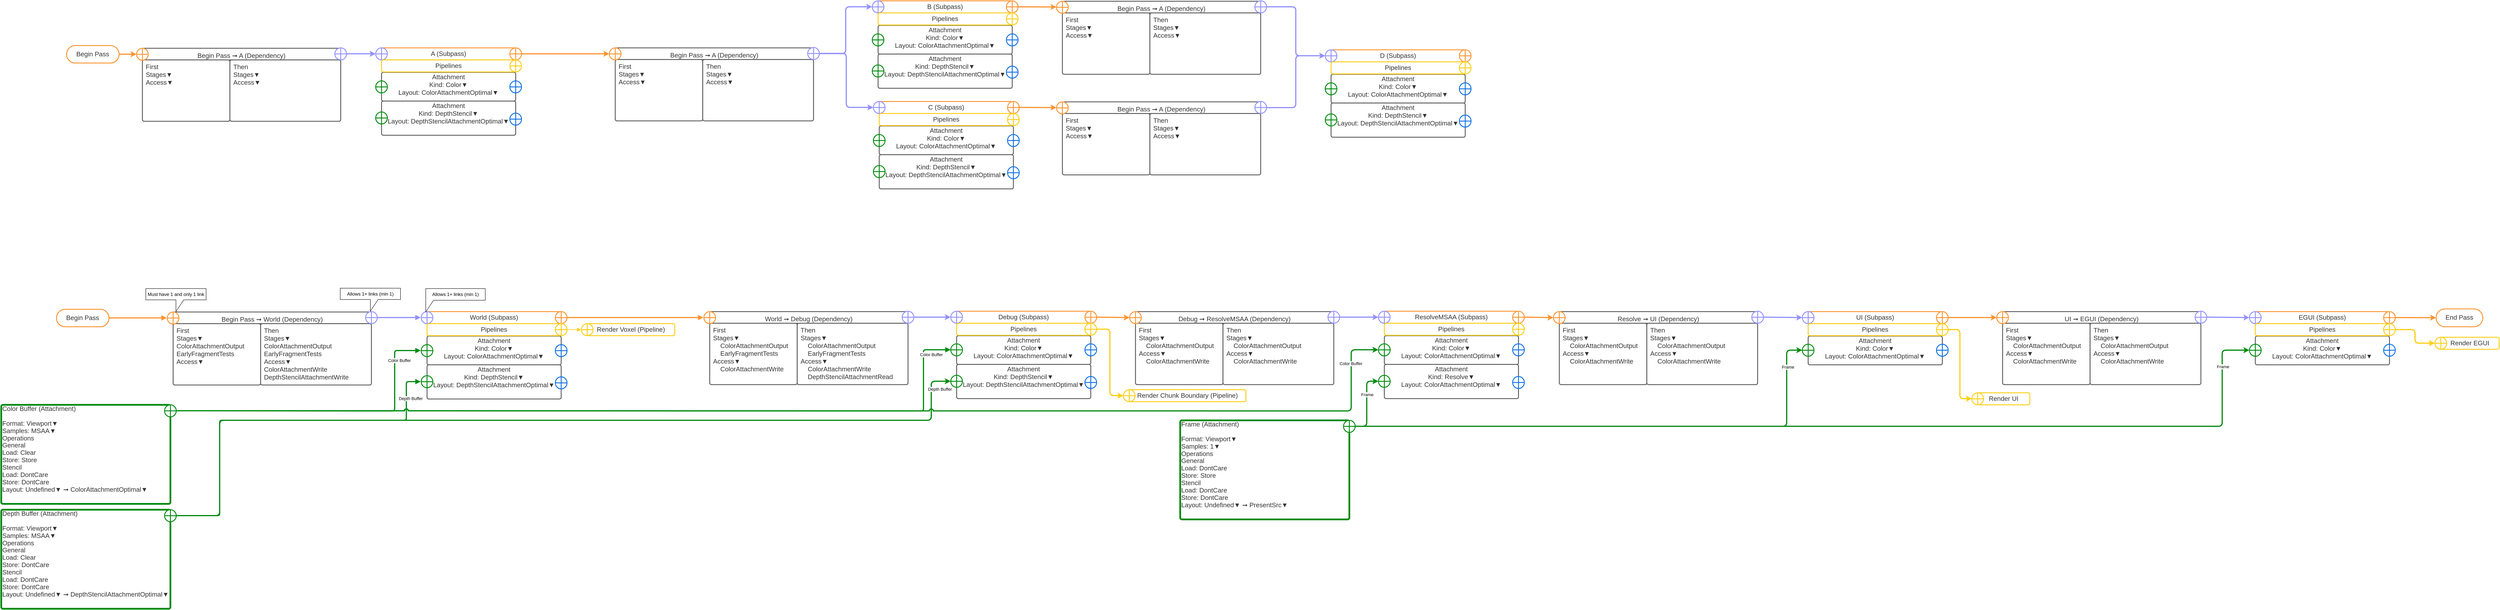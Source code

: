 <mxfile>
    <diagram id="6P5g8EkOqkjVUERt8hfK" name="Page-1">
        <mxGraphModel dx="2069" dy="2380" grid="0" gridSize="10" guides="1" tooltips="1" connect="1" arrows="1" fold="1" page="0" pageScale="1" pageWidth="850" pageHeight="1100" math="0" shadow="0">
            <root>
                <mxCell id="0"/>
                <mxCell id="1" parent="0"/>
                <UserObject label="" lucidchartObjectId="nE8W7KD.QuWy" id="LVSiVztREepaJloGqzV7-1">
                    <mxCell style="html=1;jettySize=18;whiteSpace=wrap;fontSize=13;strokeColor=#008a0e;strokeOpacity=100;strokeWidth=3;rounded=1;arcSize=12;edgeStyle=orthogonalEdgeStyle;startArrow=none;endArrow=block;endFill=1;exitX=1.038;exitY=0.5;exitPerimeter=0;entryX=-0.038;entryY=0.5;entryPerimeter=0;jumpStyle=arc;" parent="1" source="LVSiVztREepaJloGqzV7-15" target="LVSiVztREepaJloGqzV7-21" edge="1">
                        <mxGeometry width="100" height="100" relative="1" as="geometry">
                            <Array as="points">
                                <mxPoint x="532" y="426"/>
                                <mxPoint x="1052" y="426"/>
                                <mxPoint x="1052" y="271"/>
                            </Array>
                        </mxGeometry>
                    </mxCell>
                </UserObject>
                <mxCell id="LVSiVztREepaJloGqzV7-2" value="Color Buffer" style="edgeLabel;html=1;align=center;verticalAlign=middle;resizable=0;points=[];" parent="LVSiVztREepaJloGqzV7-1" vertex="1" connectable="0">
                    <mxGeometry x="0.536" relative="1" as="geometry">
                        <mxPoint x="12" y="-90" as="offset"/>
                    </mxGeometry>
                </mxCell>
                <UserObject label="" lucidchartObjectId="qE8WAXR7xqjJ" id="LVSiVztREepaJloGqzV7-3">
                    <mxCell style="html=1;jettySize=18;whiteSpace=wrap;fontSize=13;strokeColor=#008a0e;strokeOpacity=100;strokeWidth=3;rounded=1;arcSize=12;edgeStyle=orthogonalEdgeStyle;startArrow=none;endArrow=block;endFill=1;exitX=1.038;exitY=0.5;exitPerimeter=0;entryX=-0.038;entryY=0.5;entryPerimeter=0;jumpStyle=arc;" parent="1" source="LVSiVztREepaJloGqzV7-12" target="LVSiVztREepaJloGqzV7-22" edge="1">
                        <mxGeometry width="100" height="100" relative="1" as="geometry">
                            <Array as="points">
                                <mxPoint x="602" y="696"/>
                                <mxPoint x="602" y="450"/>
                                <mxPoint x="1082" y="450"/>
                                <mxPoint x="1082" y="351"/>
                            </Array>
                        </mxGeometry>
                    </mxCell>
                </UserObject>
                <mxCell id="LVSiVztREepaJloGqzV7-4" value="Depth Buffer" style="edgeLabel;html=1;align=center;verticalAlign=middle;resizable=0;points=[];" parent="LVSiVztREepaJloGqzV7-3" vertex="1" connectable="0">
                    <mxGeometry x="0.674" y="2" relative="1" as="geometry">
                        <mxPoint x="33" y="-54" as="offset"/>
                    </mxGeometry>
                </mxCell>
                <UserObject label="" lucidchartObjectId="BM8WgaYTIf5W" id="LVSiVztREepaJloGqzV7-5">
                    <mxCell style="html=1;jettySize=18;whiteSpace=wrap;fontSize=13;strokeColor=#fc9432;strokeOpacity=100;strokeWidth=3;rounded=1;arcSize=12;edgeStyle=orthogonalEdgeStyle;startArrow=none;endArrow=block;endFill=1;exitX=1.008;exitY=0.5;exitPerimeter=0;entryX=-0.038;entryY=0.5;entryPerimeter=0;" parent="1" source="LVSiVztREepaJloGqzV7-6" target="LVSiVztREepaJloGqzV7-64" edge="1">
                        <mxGeometry width="100" height="100" relative="1" as="geometry">
                            <Array as="points"/>
                        </mxGeometry>
                    </mxCell>
                </UserObject>
                <UserObject label="Begin Pass" lucidchartObjectId="hx8Wl7XGvsFZ" id="LVSiVztREepaJloGqzV7-6">
                    <mxCell style="html=1;overflow=block;blockSpacing=1;whiteSpace=wrap;rounded=1;arcSize=50;fontSize=16.7;fontColor=#333333;spacing=3.8;strokeColor=#fc9432;strokeOpacity=100;strokeWidth=2.3;" parent="1" vertex="1">
                        <mxGeometry x="182" y="164" width="135" height="45" as="geometry"/>
                    </mxCell>
                </UserObject>
                <mxCell id="LVSiVztREepaJloGqzV7-7" value="" style="group;dropTarget=0;pointerEvents=0;" parent="1" vertex="1">
                    <mxGeometry x="3072" y="450" width="450" height="255" as="geometry"/>
                </mxCell>
                <UserObject label="&lt;div style=&quot;display: flex; justify-content: flex-start; text-align: left; align-items: baseline; font-size: 0; line-height: 1.25;margin-top: -2px;&quot;&gt;&lt;span&gt;&lt;span style=&quot;font-size:16.7px;color:#333333;&quot;&gt;Frame (Attachment)&#10;&lt;/span&gt;&lt;/span&gt;&lt;/div&gt;&lt;div style=&quot;display: flex; justify-content: flex-start; text-align: left; align-items: baseline; font-size: 0; line-height: 1.25;margin-top: -2px;&quot;&gt;&lt;span&gt;&lt;span style=&quot;font-size:16.7px;color:#333333;&quot;&gt;&#10;&lt;/span&gt;&lt;/span&gt;&lt;/div&gt;&lt;div style=&quot;display: flex; justify-content: flex-start; text-align: left; align-items: baseline; font-size: 0; line-height: 1.25;margin-top: -2px;&quot;&gt;&lt;span&gt;&lt;span style=&quot;font-size:16.7px;color:#333333;&quot;&gt;Format: Viewport▼&#10;&lt;/span&gt;&lt;/span&gt;&lt;/div&gt;&lt;div style=&quot;display: flex; justify-content: flex-start; text-align: left; align-items: baseline; font-size: 0; line-height: 1.25;margin-top: -2px;&quot;&gt;&lt;span&gt;&lt;span style=&quot;font-size:16.7px;color:#333333;&quot;&gt;Samples: 1▼&#10;&lt;/span&gt;&lt;/span&gt;&lt;/div&gt;&lt;div style=&quot;display: flex; justify-content: flex-start; text-align: left; align-items: baseline; font-size: 0; line-height: 1.25;margin-top: -2px;&quot;&gt;&lt;span&gt;&lt;span style=&quot;font-size:16.7px;color:#333333;&quot;&gt;Operations&#10;&lt;/span&gt;&lt;/span&gt;&lt;/div&gt;&lt;div style=&quot;display: flex; justify-content: flex-start; text-align: left; align-items: baseline; font-size: 0; line-height: 1.25;margin-top: -2px;&quot;&gt;&lt;span&gt;&lt;span style=&quot;font-size:16.7px;color:#333333;&quot;&gt; General&#10;&lt;/span&gt;&lt;/span&gt;&lt;/div&gt;&lt;div style=&quot;display: flex; justify-content: flex-start; text-align: left; align-items: baseline; font-size: 0; line-height: 1.25;margin-top: -2px;&quot;&gt;&lt;span&gt;&lt;span style=&quot;font-size:16.7px;color:#333333;&quot;&gt;  Load: DontCare&#10;&lt;/span&gt;&lt;/span&gt;&lt;/div&gt;&lt;div style=&quot;display: flex; justify-content: flex-start; text-align: left; align-items: baseline; font-size: 0; line-height: 1.25;margin-top: -2px;&quot;&gt;&lt;span&gt;&lt;span style=&quot;font-size:16.7px;color:#333333;&quot;&gt;  Store: Store&#10;&lt;/span&gt;&lt;/span&gt;&lt;/div&gt;&lt;div style=&quot;display: flex; justify-content: flex-start; text-align: left; align-items: baseline; font-size: 0; line-height: 1.25;margin-top: -2px;&quot;&gt;&lt;span&gt;&lt;span style=&quot;font-size:16.7px;color:#333333;&quot;&gt; Stencil&#10;&lt;/span&gt;&lt;/span&gt;&lt;/div&gt;&lt;div style=&quot;display: flex; justify-content: flex-start; text-align: left; align-items: baseline; font-size: 0; line-height: 1.25;margin-top: -2px;&quot;&gt;&lt;span&gt;&lt;span style=&quot;font-size:16.7px;color:#333333;&quot;&gt;  Load: DontCare&#10;&lt;/span&gt;&lt;/span&gt;&lt;/div&gt;&lt;div style=&quot;display: flex; justify-content: flex-start; text-align: left; align-items: baseline; font-size: 0; line-height: 1.25;margin-top: -2px;&quot;&gt;&lt;span&gt;&lt;span style=&quot;font-size:16.7px;color:#333333;&quot;&gt;  Store: DontCare&#10;&lt;/span&gt;&lt;/span&gt;&lt;/div&gt;&lt;div style=&quot;display: flex; justify-content: flex-start; text-align: left; align-items: baseline; font-size: 0; line-height: 1.25;margin-top: -2px;&quot;&gt;&lt;span&gt;&lt;span style=&quot;font-size:16.7px;color:#333333;&quot;&gt;Layout: Undefined▼ ➞ PresentSrc▼&lt;/span&gt;&lt;/span&gt;&lt;/div&gt;" lucidchartObjectId="tz8WVITq~UCO" id="LVSiVztREepaJloGqzV7-8">
                    <mxCell style="html=1;overflow=block;blockSpacing=1;whiteSpace=wrap;fontSize=13;spacing=3.8;verticalAlign=top;strokeColor=#008a0e;strokeOpacity=100;rounded=1;absoluteArcSize=1;arcSize=9;strokeWidth=4.5;" parent="LVSiVztREepaJloGqzV7-7" vertex="1">
                        <mxGeometry width="435" height="255" as="geometry"/>
                    </mxCell>
                </UserObject>
                <UserObject label="" lucidchartObjectId="eN8WiLrAM5FE" id="LVSiVztREepaJloGqzV7-9">
                    <mxCell style="html=1;overflow=block;blockSpacing=1;whiteSpace=wrap;shape=mxgraph.flowchart.summing_function;fontSize=13;spacing=3.8;strokeColor=#008a0e;strokeOpacity=100;rounded=1;absoluteArcSize=1;arcSize=9;strokeWidth=2.3;" parent="LVSiVztREepaJloGqzV7-7" vertex="1">
                        <mxGeometry x="420" width="30" height="31" as="geometry"/>
                    </mxCell>
                </UserObject>
                <mxCell id="LVSiVztREepaJloGqzV7-10" value="" style="group;dropTarget=0;pointerEvents=0;" parent="1" vertex="1">
                    <mxGeometry x="40" y="680" width="450" height="255" as="geometry"/>
                </mxCell>
                <UserObject label="&lt;div style=&quot;display: flex; justify-content: flex-start; text-align: left; align-items: baseline; font-size: 0; line-height: 1.25;margin-top: -2px;&quot;&gt;&lt;span&gt;&lt;span style=&quot;font-size:16.7px;color:#333333;&quot;&gt;Depth Buffer (Attachment)&#10;&lt;/span&gt;&lt;/span&gt;&lt;/div&gt;&lt;div style=&quot;display: flex; justify-content: flex-start; text-align: left; align-items: baseline; font-size: 0; line-height: 1.25;margin-top: -2px;&quot;&gt;&lt;span&gt;&lt;span style=&quot;font-size:16.7px;color:#333333;&quot;&gt;&#10;&lt;/span&gt;&lt;/span&gt;&lt;/div&gt;&lt;div style=&quot;display: flex; justify-content: flex-start; text-align: left; align-items: baseline; font-size: 0; line-height: 1.25;margin-top: -2px;&quot;&gt;&lt;span&gt;&lt;span style=&quot;font-size:16.7px;color:#333333;&quot;&gt;Format: Viewport▼&#10;&lt;/span&gt;&lt;/span&gt;&lt;/div&gt;&lt;div style=&quot;display: flex; justify-content: flex-start; text-align: left; align-items: baseline; font-size: 0; line-height: 1.25;margin-top: -2px;&quot;&gt;&lt;span&gt;&lt;span style=&quot;font-size:16.7px;color:#333333;&quot;&gt;Samples: MSAA▼&#10;&lt;/span&gt;&lt;/span&gt;&lt;/div&gt;&lt;div style=&quot;display: flex; justify-content: flex-start; text-align: left; align-items: baseline; font-size: 0; line-height: 1.25;margin-top: -2px;&quot;&gt;&lt;span&gt;&lt;span style=&quot;font-size:16.7px;color:#333333;&quot;&gt;Operations&#10;&lt;/span&gt;&lt;/span&gt;&lt;/div&gt;&lt;div style=&quot;display: flex; justify-content: flex-start; text-align: left; align-items: baseline; font-size: 0; line-height: 1.25;margin-top: -2px;&quot;&gt;&lt;span&gt;&lt;span style=&quot;font-size:16.7px;color:#333333;&quot;&gt; General&#10;&lt;/span&gt;&lt;/span&gt;&lt;/div&gt;&lt;div style=&quot;display: flex; justify-content: flex-start; text-align: left; align-items: baseline; font-size: 0; line-height: 1.25;margin-top: -2px;&quot;&gt;&lt;span&gt;&lt;span style=&quot;font-size:16.7px;color:#333333;&quot;&gt;  Load: Clear&#10;&lt;/span&gt;&lt;/span&gt;&lt;/div&gt;&lt;div style=&quot;display: flex; justify-content: flex-start; text-align: left; align-items: baseline; font-size: 0; line-height: 1.25;margin-top: -2px;&quot;&gt;&lt;span&gt;&lt;span style=&quot;font-size:16.7px;color:#333333;&quot;&gt;  Store: DontCare&#10;&lt;/span&gt;&lt;/span&gt;&lt;/div&gt;&lt;div style=&quot;display: flex; justify-content: flex-start; text-align: left; align-items: baseline; font-size: 0; line-height: 1.25;margin-top: -2px;&quot;&gt;&lt;span&gt;&lt;span style=&quot;font-size:16.7px;color:#333333;&quot;&gt; Stencil&#10;&lt;/span&gt;&lt;/span&gt;&lt;/div&gt;&lt;div style=&quot;display: flex; justify-content: flex-start; text-align: left; align-items: baseline; font-size: 0; line-height: 1.25;margin-top: -2px;&quot;&gt;&lt;span&gt;&lt;span style=&quot;font-size:16.7px;color:#333333;&quot;&gt;  Load: DontCare&#10;&lt;/span&gt;&lt;/span&gt;&lt;/div&gt;&lt;div style=&quot;display: flex; justify-content: flex-start; text-align: left; align-items: baseline; font-size: 0; line-height: 1.25;margin-top: -2px;&quot;&gt;&lt;span&gt;&lt;span style=&quot;font-size:16.7px;color:#333333;&quot;&gt;  Store: DontCare&#10;&lt;/span&gt;&lt;/span&gt;&lt;/div&gt;&lt;div style=&quot;display: flex; justify-content: flex-start; text-align: left; align-items: baseline; font-size: 0; line-height: 1.25;margin-top: -2px;&quot;&gt;&lt;span&gt;&lt;span style=&quot;font-size:16.7px;color:#333333;&quot;&gt;Layout: Undefined▼ ➞ DepthStencilAttachmentOptimal▼&lt;/span&gt;&lt;/span&gt;&lt;/div&gt;" lucidchartObjectId="7C8WduLhTUdj" id="LVSiVztREepaJloGqzV7-11">
                    <mxCell style="html=1;overflow=block;blockSpacing=1;whiteSpace=wrap;fontSize=13;spacing=3.8;verticalAlign=top;strokeColor=#008a0e;strokeOpacity=100;rounded=1;absoluteArcSize=1;arcSize=9;strokeWidth=4.5;" parent="LVSiVztREepaJloGqzV7-10" vertex="1">
                        <mxGeometry width="435" height="255" as="geometry"/>
                    </mxCell>
                </UserObject>
                <UserObject label="" lucidchartObjectId="AN8WbGd-1MSx" id="LVSiVztREepaJloGqzV7-12">
                    <mxCell style="html=1;overflow=block;blockSpacing=1;whiteSpace=wrap;shape=mxgraph.flowchart.summing_function;fontSize=13;spacing=3.8;strokeColor=#008a0e;strokeOpacity=100;rounded=1;absoluteArcSize=1;arcSize=9;strokeWidth=2.3;" parent="LVSiVztREepaJloGqzV7-10" vertex="1">
                        <mxGeometry x="420" width="30" height="31" as="geometry"/>
                    </mxCell>
                </UserObject>
                <mxCell id="LVSiVztREepaJloGqzV7-13" value="" style="group;dropTarget=0;pointerEvents=0;" parent="1" vertex="1">
                    <mxGeometry x="40" y="410" width="450" height="255" as="geometry"/>
                </mxCell>
                <UserObject label="&lt;div style=&quot;display: flex; justify-content: flex-start; text-align: left; align-items: baseline; font-size: 0; line-height: 1.25;margin-top: -2px;&quot;&gt;&lt;span&gt;&lt;span style=&quot;font-size:16.7px;color:#333333;&quot;&gt;Color Buffer (Attachment)&#10;&lt;/span&gt;&lt;/span&gt;&lt;/div&gt;&lt;div style=&quot;display: flex; justify-content: flex-start; text-align: left; align-items: baseline; font-size: 0; line-height: 1.25;margin-top: -2px;&quot;&gt;&lt;span&gt;&lt;span style=&quot;font-size:16.7px;color:#333333;&quot;&gt;&#10;&lt;/span&gt;&lt;/span&gt;&lt;/div&gt;&lt;div style=&quot;display: flex; justify-content: flex-start; text-align: left; align-items: baseline; font-size: 0; line-height: 1.25;margin-top: -2px;&quot;&gt;&lt;span&gt;&lt;span style=&quot;font-size:16.7px;color:#333333;&quot;&gt;Format: Viewport▼&#10;&lt;/span&gt;&lt;/span&gt;&lt;/div&gt;&lt;div style=&quot;display: flex; justify-content: flex-start; text-align: left; align-items: baseline; font-size: 0; line-height: 1.25;margin-top: -2px;&quot;&gt;&lt;span&gt;&lt;span style=&quot;font-size:16.7px;color:#333333;&quot;&gt;Samples: MSAA▼&#10;&lt;/span&gt;&lt;/span&gt;&lt;/div&gt;&lt;div style=&quot;display: flex; justify-content: flex-start; text-align: left; align-items: baseline; font-size: 0; line-height: 1.25;margin-top: -2px;&quot;&gt;&lt;span&gt;&lt;span style=&quot;font-size:16.7px;color:#333333;&quot;&gt;Operations&#10;&lt;/span&gt;&lt;/span&gt;&lt;/div&gt;&lt;div style=&quot;display: flex; justify-content: flex-start; text-align: left; align-items: baseline; font-size: 0; line-height: 1.25;margin-top: -2px;&quot;&gt;&lt;span&gt;&lt;span style=&quot;font-size:16.7px;color:#333333;&quot;&gt; General&#10;&lt;/span&gt;&lt;/span&gt;&lt;/div&gt;&lt;div style=&quot;display: flex; justify-content: flex-start; text-align: left; align-items: baseline; font-size: 0; line-height: 1.25;margin-top: -2px;&quot;&gt;&lt;span&gt;&lt;span style=&quot;font-size:16.7px;color:#333333;&quot;&gt;  Load: Clear&#10;&lt;/span&gt;&lt;/span&gt;&lt;/div&gt;&lt;div style=&quot;display: flex; justify-content: flex-start; text-align: left; align-items: baseline; font-size: 0; line-height: 1.25;margin-top: -2px;&quot;&gt;&lt;span&gt;&lt;span style=&quot;font-size:16.7px;color:#333333;&quot;&gt;  Store: Store&#10;&lt;/span&gt;&lt;/span&gt;&lt;/div&gt;&lt;div style=&quot;display: flex; justify-content: flex-start; text-align: left; align-items: baseline; font-size: 0; line-height: 1.25;margin-top: -2px;&quot;&gt;&lt;span&gt;&lt;span style=&quot;font-size:16.7px;color:#333333;&quot;&gt; Stencil&#10;&lt;/span&gt;&lt;/span&gt;&lt;/div&gt;&lt;div style=&quot;display: flex; justify-content: flex-start; text-align: left; align-items: baseline; font-size: 0; line-height: 1.25;margin-top: -2px;&quot;&gt;&lt;span&gt;&lt;span style=&quot;font-size:16.7px;color:#333333;&quot;&gt;  Load: DontCare&#10;&lt;/span&gt;&lt;/span&gt;&lt;/div&gt;&lt;div style=&quot;display: flex; justify-content: flex-start; text-align: left; align-items: baseline; font-size: 0; line-height: 1.25;margin-top: -2px;&quot;&gt;&lt;span&gt;&lt;span style=&quot;font-size:16.7px;color:#333333;&quot;&gt;  Store: DontCare&#10;&lt;/span&gt;&lt;/span&gt;&lt;/div&gt;&lt;div style=&quot;display: flex; justify-content: flex-start; text-align: left; align-items: baseline; font-size: 0; line-height: 1.25;margin-top: -2px;&quot;&gt;&lt;span&gt;&lt;span style=&quot;font-size:16.7px;color:#333333;&quot;&gt;Layout: Undefined▼ ➞ ColorAttachmentOptimal▼&lt;/span&gt;&lt;/span&gt;&lt;/div&gt;" lucidchartObjectId="NC8WzaEb1MYK" id="LVSiVztREepaJloGqzV7-14">
                    <mxCell style="html=1;overflow=block;blockSpacing=1;whiteSpace=wrap;fontSize=13;spacing=3.8;verticalAlign=top;strokeColor=#008a0e;strokeOpacity=100;rounded=1;absoluteArcSize=1;arcSize=9;strokeWidth=4.5;" parent="LVSiVztREepaJloGqzV7-13" vertex="1">
                        <mxGeometry width="435" height="255" as="geometry"/>
                    </mxCell>
                </UserObject>
                <UserObject label="" lucidchartObjectId="zN8W_EdCgGWa" id="LVSiVztREepaJloGqzV7-15">
                    <mxCell style="html=1;overflow=block;blockSpacing=1;whiteSpace=wrap;shape=mxgraph.flowchart.summing_function;fontSize=13;spacing=3.8;strokeColor=#008a0e;strokeOpacity=100;rounded=1;absoluteArcSize=1;arcSize=9;strokeWidth=2.3;" parent="LVSiVztREepaJloGqzV7-13" vertex="1">
                        <mxGeometry x="420" width="30" height="31" as="geometry"/>
                    </mxCell>
                </UserObject>
                <UserObject label="" lucidchartObjectId="UQ8WcV~I9-uU" id="LVSiVztREepaJloGqzV7-16">
                    <mxCell style="html=1;jettySize=18;whiteSpace=wrap;fontSize=13;strokeColor=#9391ff;strokeOpacity=100;strokeWidth=3;rounded=1;arcSize=12;edgeStyle=orthogonalEdgeStyle;startArrow=none;endArrow=block;endFill=1;exitX=1.038;exitY=0.5;exitPerimeter=0;entryX=-0.038;entryY=0.5;entryPerimeter=0;" parent="1" source="LVSiVztREepaJloGqzV7-65" target="LVSiVztREepaJloGqzV7-26" edge="1">
                        <mxGeometry width="100" height="100" relative="1" as="geometry">
                            <Array as="points"/>
                        </mxGeometry>
                    </mxCell>
                </UserObject>
                <mxCell id="LVSiVztREepaJloGqzV7-17" value="" style="group;dropTarget=0;pointerEvents=0;" parent="1" vertex="1">
                    <mxGeometry x="1120" y="170" width="375" height="225" as="geometry"/>
                </mxCell>
                <UserObject label="World (Subpass)" lucidchartObjectId="lJ8Wg2fFzR1X" id="LVSiVztREepaJloGqzV7-18">
                    <mxCell style="html=1;overflow=block;blockSpacing=1;whiteSpace=wrap;fontSize=16.7;fontColor=#333333;align=center;spacing=3.8;verticalAlign=middle;strokeColor=#fc9432;strokeOpacity=100;rounded=1;absoluteArcSize=1;arcSize=9;strokeWidth=2.3;" parent="LVSiVztREepaJloGqzV7-17" vertex="1">
                        <mxGeometry x="15" width="345" height="31" as="geometry"/>
                    </mxCell>
                </UserObject>
                <UserObject label="Attachment&#10;Kind: Color▼&#10;Layout: ColorAttachmentOptimal▼" lucidchartObjectId="cK8WgA0Ehx4S" id="LVSiVztREepaJloGqzV7-19">
                    <mxCell style="html=1;overflow=block;blockSpacing=1;whiteSpace=wrap;fontSize=16.7;fontColor=#333333;align=center;spacing=3.8;verticalAlign=top;strokeColor=#5e5e5e;strokeOpacity=100;rounded=1;absoluteArcSize=1;arcSize=9;strokeWidth=2.3;" parent="LVSiVztREepaJloGqzV7-17" vertex="1">
                        <mxGeometry x="15" y="63" width="345" height="74" as="geometry"/>
                    </mxCell>
                </UserObject>
                <UserObject label="Attachment&#10;Kind: DepthStencil▼&#10;Layout: DepthStencilAttachmentOptimal▼" lucidchartObjectId="5K8W7x4jhxEP" id="LVSiVztREepaJloGqzV7-20">
                    <mxCell style="html=1;overflow=block;blockSpacing=1;whiteSpace=wrap;fontSize=16.7;fontColor=#333333;align=center;spacing=3.8;verticalAlign=top;strokeColor=#5e5e5e;strokeOpacity=100;rounded=1;absoluteArcSize=1;arcSize=9;strokeWidth=2.3;" parent="LVSiVztREepaJloGqzV7-17" vertex="1">
                        <mxGeometry x="15" y="137" width="345" height="88" as="geometry"/>
                    </mxCell>
                </UserObject>
                <UserObject label="" lucidchartObjectId="VO8WwGA.hoes" id="LVSiVztREepaJloGqzV7-21">
                    <mxCell style="html=1;overflow=block;blockSpacing=1;whiteSpace=wrap;shape=mxgraph.flowchart.summing_function;fontSize=13;spacing=3.8;strokeColor=#008a0e;strokeOpacity=100;rounded=1;absoluteArcSize=1;arcSize=9;strokeWidth=2.3;" parent="LVSiVztREepaJloGqzV7-17" vertex="1">
                        <mxGeometry y="85" width="30" height="31" as="geometry"/>
                    </mxCell>
                </UserObject>
                <UserObject label="" lucidchartObjectId="7O8WbQWb6eBV" id="LVSiVztREepaJloGqzV7-22">
                    <mxCell style="html=1;overflow=block;blockSpacing=1;whiteSpace=wrap;shape=mxgraph.flowchart.summing_function;fontSize=13;spacing=3.8;strokeColor=#008a0e;strokeOpacity=100;rounded=1;absoluteArcSize=1;arcSize=9;strokeWidth=2.3;" parent="LVSiVztREepaJloGqzV7-17" vertex="1">
                        <mxGeometry y="165" width="30" height="31" as="geometry"/>
                    </mxCell>
                </UserObject>
                <UserObject label="" lucidchartObjectId="qP8Wa.OOIkni" id="LVSiVztREepaJloGqzV7-23">
                    <mxCell style="html=1;overflow=block;blockSpacing=1;whiteSpace=wrap;shape=mxgraph.flowchart.summing_function;fontSize=13;spacing=3.8;strokeColor=#1071e5;strokeOpacity=100;rounded=1;absoluteArcSize=1;arcSize=9;strokeWidth=2.3;" parent="LVSiVztREepaJloGqzV7-17" vertex="1">
                        <mxGeometry x="345" y="85" width="30" height="31" as="geometry"/>
                    </mxCell>
                </UserObject>
                <UserObject label="" lucidchartObjectId="sP8WOCVWTF9P" id="LVSiVztREepaJloGqzV7-24">
                    <mxCell style="html=1;overflow=block;blockSpacing=1;whiteSpace=wrap;shape=mxgraph.flowchart.summing_function;fontSize=13;spacing=3.8;strokeColor=#1071e5;strokeOpacity=100;rounded=1;absoluteArcSize=1;arcSize=9;strokeWidth=2.3;" parent="LVSiVztREepaJloGqzV7-17" vertex="1">
                        <mxGeometry x="345" y="168" width="30" height="31" as="geometry"/>
                    </mxCell>
                </UserObject>
                <UserObject label="" lucidchartObjectId="CP8WxCLa3f9g" id="LVSiVztREepaJloGqzV7-25">
                    <mxCell style="html=1;overflow=block;blockSpacing=1;whiteSpace=wrap;shape=mxgraph.flowchart.summing_function;fontSize=13;spacing=3.8;strokeColor=#fc9432;strokeOpacity=100;rounded=1;absoluteArcSize=1;arcSize=9;strokeWidth=2.3;" parent="LVSiVztREepaJloGqzV7-17" vertex="1">
                        <mxGeometry x="345" width="30" height="31" as="geometry"/>
                    </mxCell>
                </UserObject>
                <UserObject label="" lucidchartObjectId="GP8WqSaCXjaw" id="LVSiVztREepaJloGqzV7-26">
                    <mxCell style="html=1;overflow=block;blockSpacing=1;whiteSpace=wrap;shape=mxgraph.flowchart.summing_function;fontSize=13;spacing=3.8;strokeColor=#9391ff;strokeOpacity=100;rounded=1;absoluteArcSize=1;arcSize=9;strokeWidth=2.3;" parent="LVSiVztREepaJloGqzV7-17" vertex="1">
                        <mxGeometry width="30" height="31" as="geometry"/>
                    </mxCell>
                </UserObject>
                <UserObject label="Pipelines" lucidchartObjectId="4R8WFrNKm1yL" id="LVSiVztREepaJloGqzV7-27">
                    <mxCell style="html=1;overflow=block;blockSpacing=1;whiteSpace=wrap;fontSize=16.7;fontColor=#333333;align=center;spacing=3.8;strokeColor=#fcce14;strokeOpacity=100;rounded=1;absoluteArcSize=1;arcSize=9;strokeWidth=2.3;" parent="LVSiVztREepaJloGqzV7-17" vertex="1">
                        <mxGeometry x="15" y="31" width="345" height="31" as="geometry"/>
                    </mxCell>
                </UserObject>
                <UserObject label="" lucidchartObjectId="_R8Wi-lKiw_4" id="LVSiVztREepaJloGqzV7-28">
                    <mxCell style="html=1;overflow=block;blockSpacing=1;whiteSpace=wrap;shape=mxgraph.flowchart.summing_function;fontSize=13;spacing=3.8;strokeColor=#fcce14;strokeOpacity=100;rounded=1;absoluteArcSize=1;arcSize=9;strokeWidth=2.3;" parent="LVSiVztREepaJloGqzV7-17" vertex="1">
                        <mxGeometry x="345" y="31" width="30" height="31" as="geometry"/>
                    </mxCell>
                </UserObject>
                <UserObject label="" lucidchartObjectId="FY8WDWdqJPAy" id="LVSiVztREepaJloGqzV7-29">
                    <mxCell style="html=1;jettySize=18;whiteSpace=wrap;fontSize=13;strokeColor=#fcce14;strokeOpacity=100;strokeWidth=1.5;rounded=1;arcSize=12;edgeStyle=orthogonalEdgeStyle;startArrow=none;endArrow=block;endFill=1;exitX=1.038;exitY=0.5;exitPerimeter=0;entryX=-0.038;entryY=0.5;entryPerimeter=0;" parent="1" source="LVSiVztREepaJloGqzV7-28" target="LVSiVztREepaJloGqzV7-32" edge="1">
                        <mxGeometry width="100" height="100" relative="1" as="geometry">
                            <Array as="points"/>
                        </mxGeometry>
                    </mxCell>
                </UserObject>
                <mxCell id="LVSiVztREepaJloGqzV7-30" value="" style="group;dropTarget=0;pointerEvents=0;" parent="1" vertex="1">
                    <mxGeometry x="1532" y="201" width="255" height="31" as="geometry"/>
                </mxCell>
                <UserObject label="Render Voxel (Pipeline)" lucidchartObjectId="xT8WE~GJ9ezc" id="LVSiVztREepaJloGqzV7-31">
                    <mxCell style="html=1;overflow=block;blockSpacing=1;whiteSpace=wrap;fontSize=16.7;fontColor=#333333;spacing=3.8;strokeColor=#fcce14;strokeOpacity=100;rounded=1;absoluteArcSize=1;arcSize=9;strokeWidth=2.3;" parent="LVSiVztREepaJloGqzV7-30" vertex="1">
                        <mxGeometry x="15" width="225" height="31" as="geometry"/>
                    </mxCell>
                </UserObject>
                <UserObject label="" lucidchartObjectId="PT8WE~n_~AC-" id="LVSiVztREepaJloGqzV7-32">
                    <mxCell style="html=1;overflow=block;blockSpacing=1;whiteSpace=wrap;shape=mxgraph.flowchart.summing_function;fontSize=13;spacing=3.8;strokeColor=#fcce14;strokeOpacity=100;rounded=1;absoluteArcSize=1;arcSize=9;strokeWidth=2.3;" parent="LVSiVztREepaJloGqzV7-30" vertex="1">
                        <mxGeometry width="30" height="31" as="geometry"/>
                    </mxCell>
                </UserObject>
                <mxCell id="LVSiVztREepaJloGqzV7-34" value="" style="group;dropTarget=0;pointerEvents=0;" parent="1" vertex="1">
                    <mxGeometry x="2482" y="169" width="375" height="225" as="geometry"/>
                </mxCell>
                <UserObject label="Debug (Subpass)" lucidchartObjectId="G08W0EFhtG2s" id="LVSiVztREepaJloGqzV7-35">
                    <mxCell style="html=1;overflow=block;blockSpacing=1;whiteSpace=wrap;fontSize=16.7;fontColor=#333333;align=center;spacing=3.8;verticalAlign=middle;strokeColor=#fc9432;strokeOpacity=100;rounded=1;absoluteArcSize=1;arcSize=9;strokeWidth=2.3;" parent="LVSiVztREepaJloGqzV7-34" vertex="1">
                        <mxGeometry x="15" width="345" height="31" as="geometry"/>
                    </mxCell>
                </UserObject>
                <UserObject label="Attachment&#10;Kind: Color▼&#10;Layout: ColorAttachmentOptimal▼" lucidchartObjectId="G08WhwfGsHK4" id="LVSiVztREepaJloGqzV7-36">
                    <mxCell style="html=1;overflow=block;blockSpacing=1;whiteSpace=wrap;fontSize=16.7;fontColor=#333333;align=center;spacing=3.8;verticalAlign=top;strokeColor=#5e5e5e;strokeOpacity=100;rounded=1;absoluteArcSize=1;arcSize=9;strokeWidth=2.3;" parent="LVSiVztREepaJloGqzV7-34" vertex="1">
                        <mxGeometry x="15" y="63" width="345" height="74" as="geometry"/>
                    </mxCell>
                </UserObject>
                <UserObject label="Attachment&#10;Kind: DepthStencil▼&#10;Layout: DepthStencilAttachmentOptimal▼" lucidchartObjectId="G08W_0e51iYN" id="LVSiVztREepaJloGqzV7-37">
                    <mxCell style="html=1;overflow=block;blockSpacing=1;whiteSpace=wrap;fontSize=16.7;fontColor=#333333;align=center;spacing=3.8;verticalAlign=top;strokeColor=#5e5e5e;strokeOpacity=100;rounded=1;absoluteArcSize=1;arcSize=9;strokeWidth=2.3;" parent="LVSiVztREepaJloGqzV7-34" vertex="1">
                        <mxGeometry x="15" y="137" width="345" height="88" as="geometry"/>
                    </mxCell>
                </UserObject>
                <UserObject label="" lucidchartObjectId="G08W~r-tnp74" id="LVSiVztREepaJloGqzV7-38">
                    <mxCell style="html=1;overflow=block;blockSpacing=1;whiteSpace=wrap;shape=mxgraph.flowchart.summing_function;fontSize=13;spacing=3.8;strokeColor=#008a0e;strokeOpacity=100;rounded=1;absoluteArcSize=1;arcSize=9;strokeWidth=2.3;" parent="LVSiVztREepaJloGqzV7-34" vertex="1">
                        <mxGeometry y="84" width="30" height="31" as="geometry"/>
                    </mxCell>
                </UserObject>
                <UserObject label="" lucidchartObjectId="G08WgGKWuZVL" id="LVSiVztREepaJloGqzV7-39">
                    <mxCell style="html=1;overflow=block;blockSpacing=1;whiteSpace=wrap;shape=mxgraph.flowchart.summing_function;fontSize=13;spacing=3.8;strokeColor=#008a0e;strokeOpacity=100;rounded=1;absoluteArcSize=1;arcSize=9;strokeWidth=2.3;" parent="LVSiVztREepaJloGqzV7-34" vertex="1">
                        <mxGeometry y="165" width="30" height="31" as="geometry"/>
                    </mxCell>
                </UserObject>
                <UserObject label="" lucidchartObjectId="G08W93ksYXSV" id="LVSiVztREepaJloGqzV7-40">
                    <mxCell style="html=1;overflow=block;blockSpacing=1;whiteSpace=wrap;shape=mxgraph.flowchart.summing_function;fontSize=13;spacing=3.8;strokeColor=#1071E5;strokeOpacity=100;rounded=1;absoluteArcSize=1;arcSize=9;strokeWidth=2.3;" parent="LVSiVztREepaJloGqzV7-34" vertex="1">
                        <mxGeometry x="345" y="84" width="30" height="31" as="geometry"/>
                    </mxCell>
                </UserObject>
                <UserObject label="" lucidchartObjectId="G08WPuCwa0I_" id="LVSiVztREepaJloGqzV7-41">
                    <mxCell style="html=1;overflow=block;blockSpacing=1;whiteSpace=wrap;shape=mxgraph.flowchart.summing_function;fontSize=13;spacing=3.8;strokeColor=#1071e5;strokeOpacity=100;rounded=1;absoluteArcSize=1;arcSize=9;strokeWidth=2.3;" parent="LVSiVztREepaJloGqzV7-34" vertex="1">
                        <mxGeometry x="345" y="168" width="30" height="31" as="geometry"/>
                    </mxCell>
                </UserObject>
                <UserObject label="" lucidchartObjectId="G08WiH98XGGd" id="LVSiVztREepaJloGqzV7-42">
                    <mxCell style="html=1;overflow=block;blockSpacing=1;whiteSpace=wrap;shape=mxgraph.flowchart.summing_function;fontSize=13;spacing=3.8;strokeColor=#FC9432;strokeOpacity=100;rounded=1;absoluteArcSize=1;arcSize=9;strokeWidth=2.3;" parent="LVSiVztREepaJloGqzV7-34" vertex="1">
                        <mxGeometry x="345" width="30" height="31" as="geometry"/>
                    </mxCell>
                </UserObject>
                <UserObject label="" lucidchartObjectId="G08Wj3tXxf_m" id="LVSiVztREepaJloGqzV7-43">
                    <mxCell style="html=1;overflow=block;blockSpacing=1;whiteSpace=wrap;shape=mxgraph.flowchart.summing_function;fontSize=13;spacing=3.8;strokeColor=#9391ff;strokeOpacity=100;rounded=1;absoluteArcSize=1;arcSize=9;strokeWidth=2.3;" parent="LVSiVztREepaJloGqzV7-34" vertex="1">
                        <mxGeometry width="30" height="31" as="geometry"/>
                    </mxCell>
                </UserObject>
                <UserObject label="Pipelines" lucidchartObjectId="G08WVdayhmOT" id="LVSiVztREepaJloGqzV7-44">
                    <mxCell style="html=1;overflow=block;blockSpacing=1;whiteSpace=wrap;fontSize=16.7;fontColor=#333333;align=center;spacing=3.8;strokeColor=#fcce14;strokeOpacity=100;rounded=1;absoluteArcSize=1;arcSize=9;strokeWidth=2.3;" parent="LVSiVztREepaJloGqzV7-34" vertex="1">
                        <mxGeometry x="15" y="31" width="345" height="31" as="geometry"/>
                    </mxCell>
                </UserObject>
                <UserObject label="" lucidchartObjectId="G08WEY3cSrsY" id="LVSiVztREepaJloGqzV7-45">
                    <mxCell style="html=1;overflow=block;blockSpacing=1;whiteSpace=wrap;shape=mxgraph.flowchart.summing_function;fontSize=13;spacing=3.8;strokeColor=#FCCE14;strokeOpacity=100;rounded=1;absoluteArcSize=1;arcSize=9;strokeWidth=2.3;" parent="LVSiVztREepaJloGqzV7-34" vertex="1">
                        <mxGeometry x="345" y="31" width="30" height="31" as="geometry"/>
                    </mxCell>
                </UserObject>
                <UserObject label="" lucidchartObjectId="H38W-P9XUfyP" id="LVSiVztREepaJloGqzV7-46">
                    <mxCell style="html=1;jettySize=18;whiteSpace=wrap;fontSize=13;strokeColor=#fc9432;strokeOpacity=100;strokeWidth=3;rounded=1;arcSize=12;edgeStyle=orthogonalEdgeStyle;startArrow=none;endArrow=block;endFill=1;exitX=1.038;exitY=0.5;exitPerimeter=0;entryX=-0.038;entryY=0.5;entryPerimeter=0;" parent="1" source="LVSiVztREepaJloGqzV7-25" target="LVSiVztREepaJloGqzV7-56" edge="1">
                        <mxGeometry width="100" height="100" relative="1" as="geometry">
                            <Array as="points"/>
                        </mxGeometry>
                    </mxCell>
                </UserObject>
                <mxCell id="LVSiVztREepaJloGqzV7-47" style="edgeStyle=orthogonalEdgeStyle;rounded=0;orthogonalLoop=1;jettySize=auto;html=1;exitX=1;exitY=0.5;exitDx=0;exitDy=0;exitPerimeter=0;entryX=0;entryY=0.5;entryDx=0;entryDy=0;entryPerimeter=0;strokeColor=#9391FF;strokeWidth=3;" parent="1" source="LVSiVztREepaJloGqzV7-57" target="LVSiVztREepaJloGqzV7-43" edge="1">
                    <mxGeometry relative="1" as="geometry"/>
                </mxCell>
                <UserObject label="" lucidchartObjectId="nE8W7KD.QuWy" id="LVSiVztREepaJloGqzV7-48">
                    <mxCell style="html=1;jettySize=18;whiteSpace=wrap;fontSize=13;strokeColor=#008a0e;strokeOpacity=100;strokeWidth=3;rounded=1;arcSize=12;edgeStyle=orthogonalEdgeStyle;startArrow=none;endArrow=block;endFill=1;exitX=1;exitY=0.5;exitPerimeter=0;exitDx=0;exitDy=0;entryX=0;entryY=0.5;entryDx=0;entryDy=0;entryPerimeter=0;jumpStyle=arc;" parent="1" source="LVSiVztREepaJloGqzV7-15" target="LVSiVztREepaJloGqzV7-38" edge="1">
                        <mxGeometry width="100" height="100" relative="1" as="geometry">
                            <Array as="points">
                                <mxPoint x="532" y="426"/>
                                <mxPoint x="2412" y="426"/>
                                <mxPoint x="2412" y="269"/>
                            </Array>
                            <mxPoint x="622.0" y="837.03" as="sourcePoint"/>
                            <mxPoint x="1802" y="370" as="targetPoint"/>
                        </mxGeometry>
                    </mxCell>
                </UserObject>
                <mxCell id="LVSiVztREepaJloGqzV7-49" value="Color Buffer" style="edgeLabel;html=1;align=center;verticalAlign=middle;resizable=0;points=[];" parent="LVSiVztREepaJloGqzV7-48" vertex="1" connectable="0">
                    <mxGeometry x="0.838" y="2" relative="1" as="geometry">
                        <mxPoint x="22" y="-92" as="offset"/>
                    </mxGeometry>
                </mxCell>
                <mxCell id="LVSiVztREepaJloGqzV7-50" style="edgeStyle=orthogonalEdgeStyle;rounded=1;jumpStyle=arc;orthogonalLoop=1;jettySize=auto;html=1;exitX=1;exitY=0.5;exitDx=0;exitDy=0;exitPerimeter=0;entryX=0;entryY=0.5;entryDx=0;entryDy=0;entryPerimeter=0;strokeColor=#008A0E;strokeWidth=3;" parent="1" source="LVSiVztREepaJloGqzV7-12" target="LVSiVztREepaJloGqzV7-39" edge="1">
                    <mxGeometry relative="1" as="geometry">
                        <Array as="points">
                            <mxPoint x="602" y="696"/>
                            <mxPoint x="602" y="450"/>
                            <mxPoint x="2432" y="450"/>
                            <mxPoint x="2432" y="350"/>
                        </Array>
                    </mxGeometry>
                </mxCell>
                <mxCell id="LVSiVztREepaJloGqzV7-51" value="Depth Buffer" style="edgeLabel;html=1;align=center;verticalAlign=middle;resizable=0;points=[];" parent="LVSiVztREepaJloGqzV7-50" vertex="1" connectable="0">
                    <mxGeometry x="0.97" y="-1" relative="1" as="geometry">
                        <mxPoint x="7" y="19" as="offset"/>
                    </mxGeometry>
                </mxCell>
                <mxCell id="LVSiVztREepaJloGqzV7-52" value="" style="group" parent="1" vertex="1" connectable="0">
                    <mxGeometry x="1847" y="169" width="540" height="189" as="geometry"/>
                </mxCell>
                <UserObject label="World ➞ Debug (Dependency)" lucidchartObjectId="318Wu8jjC6u9" id="LVSiVztREepaJloGqzV7-53">
                    <mxCell style="html=1;overflow=block;blockSpacing=1;whiteSpace=wrap;fontSize=16.7;fontColor=#333333;spacing=9;strokeColor=#5e5e5e;strokeOpacity=100;rounded=1;absoluteArcSize=1;arcSize=9;strokeWidth=2.3;" parent="LVSiVztREepaJloGqzV7-52" vertex="1">
                        <mxGeometry x="15" y="1" width="510" height="30" as="geometry"/>
                    </mxCell>
                </UserObject>
                <UserObject label="First&lt;br&gt;Stages▼&lt;br&gt;&amp;nbsp; &amp;nbsp; ColorAttachmentOutput&lt;br&gt;&amp;nbsp; &amp;nbsp; EarlyFragmentTests&lt;br&gt;Access▼&lt;br&gt;&amp;nbsp; &amp;nbsp; ColorAttachmentWrite" lucidchartObjectId="318WVUqrQt0z" id="LVSiVztREepaJloGqzV7-54">
                    <mxCell style="html=1;overflow=block;blockSpacing=1;whiteSpace=wrap;fontSize=16.7;fontColor=#333333;align=left;spacing=9;verticalAlign=top;strokeColor=#5e5e5e;strokeOpacity=100;rounded=1;absoluteArcSize=1;arcSize=9;strokeWidth=2.3;" parent="LVSiVztREepaJloGqzV7-52" vertex="1">
                        <mxGeometry x="15" y="31" width="225" height="158" as="geometry"/>
                    </mxCell>
                </UserObject>
                <UserObject label="Then&lt;br&gt;Stages▼&lt;br&gt;&amp;nbsp; &amp;nbsp; ColorAttachmentOutput&lt;br&gt;&amp;nbsp; &amp;nbsp; EarlyFragmentTests&lt;br&gt;Access▼&lt;br&gt;&amp;nbsp; &amp;nbsp; ColorAttachmentWrite&lt;br&gt;&amp;nbsp; &amp;nbsp; DepthStencilAttachmentRead" lucidchartObjectId="318Wqp7dewIQ" id="LVSiVztREepaJloGqzV7-55">
                    <mxCell style="html=1;overflow=block;blockSpacing=1;whiteSpace=wrap;fontSize=16.7;fontColor=#333333;align=left;spacing=9;verticalAlign=top;strokeColor=#5e5e5e;strokeOpacity=100;rounded=1;absoluteArcSize=1;arcSize=9;strokeWidth=2.3;" parent="LVSiVztREepaJloGqzV7-52" vertex="1">
                        <mxGeometry x="240" y="31" width="285" height="158" as="geometry"/>
                    </mxCell>
                </UserObject>
                <UserObject label="" lucidchartObjectId="318Wg1Twr-4u" id="LVSiVztREepaJloGqzV7-56">
                    <mxCell style="html=1;overflow=block;blockSpacing=1;whiteSpace=wrap;shape=mxgraph.flowchart.summing_function;fontSize=13;spacing=3.8;strokeColor=#fc9432;strokeOpacity=100;rounded=1;absoluteArcSize=1;arcSize=9;strokeWidth=2.3;" parent="LVSiVztREepaJloGqzV7-52" vertex="1">
                        <mxGeometry y="1" width="30" height="31" as="geometry"/>
                    </mxCell>
                </UserObject>
                <UserObject label="" lucidchartObjectId="318WCMa1hcxK" id="LVSiVztREepaJloGqzV7-57">
                    <mxCell style="html=1;overflow=block;blockSpacing=1;whiteSpace=wrap;shape=mxgraph.flowchart.summing_function;fontSize=13;spacing=3.8;strokeColor=#9391ff;strokeOpacity=100;rounded=1;absoluteArcSize=1;arcSize=9;strokeWidth=2.3;" parent="LVSiVztREepaJloGqzV7-52" vertex="1">
                        <mxGeometry x="510" width="30" height="31" as="geometry"/>
                    </mxCell>
                </UserObject>
                <mxCell id="LVSiVztREepaJloGqzV7-58" value="" style="group" parent="1" vertex="1" connectable="0">
                    <mxGeometry x="467" y="170" width="540" height="189" as="geometry"/>
                </mxCell>
                <mxCell id="LVSiVztREepaJloGqzV7-59" value="" style="group;dropTarget=0;pointerEvents=0;" parent="LVSiVztREepaJloGqzV7-58" vertex="1">
                    <mxGeometry x="15" y="1" width="510" height="188" as="geometry"/>
                </mxCell>
                <UserObject label="Begin Pass ➞ World (Dependency)" lucidchartObjectId="_F8WT-PlXWvD" id="LVSiVztREepaJloGqzV7-60">
                    <mxCell style="html=1;overflow=block;blockSpacing=1;whiteSpace=wrap;fontSize=16.7;fontColor=#333333;spacing=9;strokeColor=#5e5e5e;strokeOpacity=100;rounded=1;absoluteArcSize=1;arcSize=9;strokeWidth=2.3;" parent="LVSiVztREepaJloGqzV7-59" vertex="1">
                        <mxGeometry width="510" height="30" as="geometry"/>
                    </mxCell>
                </UserObject>
                <UserObject label="First&#10;Stages▼&#10; ColorAttachmentOutput  EarlyFragmentTests&#10;Access▼" lucidchartObjectId="nG8WgJqr8wFL" id="LVSiVztREepaJloGqzV7-61">
                    <mxCell style="html=1;overflow=block;blockSpacing=1;whiteSpace=wrap;fontSize=16.7;fontColor=#333333;align=left;spacing=9;verticalAlign=top;strokeColor=#5e5e5e;strokeOpacity=100;rounded=1;absoluteArcSize=1;arcSize=9;strokeWidth=2.3;" parent="LVSiVztREepaJloGqzV7-59" vertex="1">
                        <mxGeometry y="30" width="225" height="158" as="geometry"/>
                    </mxCell>
                </UserObject>
                <UserObject label="Then&#10;Stages▼&#10; ColorAttachmentOutput  EarlyFragmentTests&#10;Access▼&#10; ColorAttachmentWrite&#10; DepthStencilAttachmentWrite" lucidchartObjectId="mH8WoCenZkHK" id="LVSiVztREepaJloGqzV7-62">
                    <mxCell style="html=1;overflow=block;blockSpacing=1;whiteSpace=wrap;fontSize=16.7;fontColor=#333333;align=left;spacing=9;verticalAlign=top;strokeColor=#5e5e5e;strokeOpacity=100;rounded=1;absoluteArcSize=1;arcSize=9;strokeWidth=2.3;" parent="LVSiVztREepaJloGqzV7-59" vertex="1">
                        <mxGeometry x="225" y="30" width="285" height="158" as="geometry"/>
                    </mxCell>
                </UserObject>
                <mxCell id="LVSiVztREepaJloGqzV7-63" value="" style="group;dropTarget=0;pointerEvents=0;" parent="LVSiVztREepaJloGqzV7-58" vertex="1">
                    <mxGeometry width="540" height="32" as="geometry"/>
                </mxCell>
                <UserObject label="" lucidchartObjectId="ZL8WDK6CkB1o" id="LVSiVztREepaJloGqzV7-64">
                    <mxCell style="html=1;overflow=block;blockSpacing=1;whiteSpace=wrap;shape=mxgraph.flowchart.summing_function;fontSize=13;spacing=3.8;strokeColor=#fc9432;strokeOpacity=100;rounded=1;absoluteArcSize=1;arcSize=9;strokeWidth=2.3;" parent="LVSiVztREepaJloGqzV7-63" vertex="1">
                        <mxGeometry y="1" width="30" height="31" as="geometry"/>
                    </mxCell>
                </UserObject>
                <UserObject label="" lucidchartObjectId="nM8W6QPiiq-m" id="LVSiVztREepaJloGqzV7-65">
                    <mxCell style="html=1;overflow=block;blockSpacing=1;whiteSpace=wrap;shape=mxgraph.flowchart.summing_function;fontSize=13;spacing=3.8;strokeColor=#9391ff;strokeOpacity=100;rounded=1;absoluteArcSize=1;arcSize=9;strokeWidth=2.3;" parent="LVSiVztREepaJloGqzV7-63" vertex="1">
                        <mxGeometry x="510" width="30" height="31" as="geometry"/>
                    </mxCell>
                </UserObject>
                <mxCell id="LVSiVztREepaJloGqzV7-66" value="" style="group" parent="1" vertex="1" connectable="0">
                    <mxGeometry x="2942" y="169" width="540" height="189" as="geometry"/>
                </mxCell>
                <UserObject label="Debug ➞ ResolveMSAA (Dependency)" lucidchartObjectId="318Wu8jjC6u9" id="LVSiVztREepaJloGqzV7-67">
                    <mxCell style="html=1;overflow=block;blockSpacing=1;whiteSpace=wrap;fontSize=16.7;fontColor=#333333;spacing=9;strokeColor=#5e5e5e;strokeOpacity=100;rounded=1;absoluteArcSize=1;arcSize=9;strokeWidth=2.3;" parent="LVSiVztREepaJloGqzV7-66" vertex="1">
                        <mxGeometry x="15" y="1" width="510" height="30" as="geometry"/>
                    </mxCell>
                </UserObject>
                <UserObject label="First&lt;br&gt;Stages▼&lt;br&gt;&amp;nbsp; &amp;nbsp; ColorAttachmentOutput&lt;br&gt;Access▼&lt;br&gt;&amp;nbsp; &amp;nbsp; ColorAttachmentWrite" lucidchartObjectId="318WVUqrQt0z" id="LVSiVztREepaJloGqzV7-68">
                    <mxCell style="html=1;overflow=block;blockSpacing=1;whiteSpace=wrap;fontSize=16.7;fontColor=#333333;align=left;spacing=9;verticalAlign=top;strokeColor=#5e5e5e;strokeOpacity=100;rounded=1;absoluteArcSize=1;arcSize=9;strokeWidth=2.3;" parent="LVSiVztREepaJloGqzV7-66" vertex="1">
                        <mxGeometry x="15" y="31" width="225" height="158" as="geometry"/>
                    </mxCell>
                </UserObject>
                <UserObject label="Then&lt;br&gt;Stages▼&lt;br&gt;&amp;nbsp; &amp;nbsp; ColorAttachmentOutput&lt;br&gt;Access▼&lt;br&gt;&amp;nbsp; &amp;nbsp; ColorAttachmentWrite&lt;br&gt;" lucidchartObjectId="318Wqp7dewIQ" id="LVSiVztREepaJloGqzV7-69">
                    <mxCell style="html=1;overflow=block;blockSpacing=1;whiteSpace=wrap;fontSize=16.7;fontColor=#333333;align=left;spacing=9;verticalAlign=top;strokeColor=#5e5e5e;strokeOpacity=100;rounded=1;absoluteArcSize=1;arcSize=9;strokeWidth=2.3;" parent="LVSiVztREepaJloGqzV7-66" vertex="1">
                        <mxGeometry x="240" y="31" width="285" height="158" as="geometry"/>
                    </mxCell>
                </UserObject>
                <UserObject label="" lucidchartObjectId="318Wg1Twr-4u" id="LVSiVztREepaJloGqzV7-70">
                    <mxCell style="html=1;overflow=block;blockSpacing=1;whiteSpace=wrap;shape=mxgraph.flowchart.summing_function;fontSize=13;spacing=3.8;strokeColor=#fc9432;strokeOpacity=100;rounded=1;absoluteArcSize=1;arcSize=9;strokeWidth=2.3;" parent="LVSiVztREepaJloGqzV7-66" vertex="1">
                        <mxGeometry y="1" width="30" height="31" as="geometry"/>
                    </mxCell>
                </UserObject>
                <UserObject label="" lucidchartObjectId="318WCMa1hcxK" id="LVSiVztREepaJloGqzV7-71">
                    <mxCell style="html=1;overflow=block;blockSpacing=1;whiteSpace=wrap;shape=mxgraph.flowchart.summing_function;fontSize=13;spacing=3.8;strokeColor=#9391ff;strokeOpacity=100;rounded=1;absoluteArcSize=1;arcSize=9;strokeWidth=2.3;" parent="LVSiVztREepaJloGqzV7-66" vertex="1">
                        <mxGeometry x="510" width="30" height="31" as="geometry"/>
                    </mxCell>
                </UserObject>
                <mxCell id="LVSiVztREepaJloGqzV7-72" value="" style="group" parent="1" vertex="1" connectable="0">
                    <mxGeometry x="4032" y="169" width="540" height="189" as="geometry"/>
                </mxCell>
                <UserObject label="Resolve ➞ UI (Dependency)" lucidchartObjectId="318Wu8jjC6u9" id="LVSiVztREepaJloGqzV7-73">
                    <mxCell style="html=1;overflow=block;blockSpacing=1;whiteSpace=wrap;fontSize=16.7;fontColor=#333333;spacing=9;strokeColor=#5e5e5e;strokeOpacity=100;rounded=1;absoluteArcSize=1;arcSize=9;strokeWidth=2.3;" parent="LVSiVztREepaJloGqzV7-72" vertex="1">
                        <mxGeometry x="15" y="1" width="510" height="30" as="geometry"/>
                    </mxCell>
                </UserObject>
                <UserObject label="First&lt;br&gt;Stages▼&lt;br&gt;&amp;nbsp; &amp;nbsp; ColorAttachmentOutput&lt;br&gt;Access▼&lt;br&gt;&amp;nbsp; &amp;nbsp; ColorAttachmentWrite" lucidchartObjectId="318WVUqrQt0z" id="LVSiVztREepaJloGqzV7-74">
                    <mxCell style="html=1;overflow=block;blockSpacing=1;whiteSpace=wrap;fontSize=16.7;fontColor=#333333;align=left;spacing=9;verticalAlign=top;strokeColor=#5e5e5e;strokeOpacity=100;rounded=1;absoluteArcSize=1;arcSize=9;strokeWidth=2.3;" parent="LVSiVztREepaJloGqzV7-72" vertex="1">
                        <mxGeometry x="15" y="31" width="225" height="158" as="geometry"/>
                    </mxCell>
                </UserObject>
                <UserObject label="Then&lt;br&gt;Stages▼&lt;br&gt;&amp;nbsp; &amp;nbsp; ColorAttachmentOutput&lt;br&gt;Access▼&lt;br&gt;&amp;nbsp; &amp;nbsp; ColorAttachmentWrite&lt;br&gt;" lucidchartObjectId="318Wqp7dewIQ" id="LVSiVztREepaJloGqzV7-75">
                    <mxCell style="html=1;overflow=block;blockSpacing=1;whiteSpace=wrap;fontSize=16.7;fontColor=#333333;align=left;spacing=9;verticalAlign=top;strokeColor=#5e5e5e;strokeOpacity=100;rounded=1;absoluteArcSize=1;arcSize=9;strokeWidth=2.3;" parent="LVSiVztREepaJloGqzV7-72" vertex="1">
                        <mxGeometry x="240" y="31" width="285" height="158" as="geometry"/>
                    </mxCell>
                </UserObject>
                <UserObject label="" lucidchartObjectId="318Wg1Twr-4u" id="LVSiVztREepaJloGqzV7-76">
                    <mxCell style="html=1;overflow=block;blockSpacing=1;whiteSpace=wrap;shape=mxgraph.flowchart.summing_function;fontSize=13;spacing=3.8;strokeColor=#fc9432;strokeOpacity=100;rounded=1;absoluteArcSize=1;arcSize=9;strokeWidth=2.3;" parent="LVSiVztREepaJloGqzV7-72" vertex="1">
                        <mxGeometry y="1" width="30" height="31" as="geometry"/>
                    </mxCell>
                </UserObject>
                <UserObject label="" lucidchartObjectId="318WCMa1hcxK" id="LVSiVztREepaJloGqzV7-77">
                    <mxCell style="html=1;overflow=block;blockSpacing=1;whiteSpace=wrap;shape=mxgraph.flowchart.summing_function;fontSize=13;spacing=3.8;strokeColor=#9391ff;strokeOpacity=100;rounded=1;absoluteArcSize=1;arcSize=9;strokeWidth=2.3;" parent="LVSiVztREepaJloGqzV7-72" vertex="1">
                        <mxGeometry x="510" width="30" height="31" as="geometry"/>
                    </mxCell>
                </UserObject>
                <mxCell id="LVSiVztREepaJloGqzV7-78" value="" style="group" parent="1" vertex="1" connectable="0">
                    <mxGeometry x="5172" y="169" width="540" height="189" as="geometry"/>
                </mxCell>
                <UserObject label="UI ➞ EGUI (Dependency)" lucidchartObjectId="318Wu8jjC6u9" id="LVSiVztREepaJloGqzV7-79">
                    <mxCell style="html=1;overflow=block;blockSpacing=1;whiteSpace=wrap;fontSize=16.7;fontColor=#333333;spacing=9;strokeColor=#5e5e5e;strokeOpacity=100;rounded=1;absoluteArcSize=1;arcSize=9;strokeWidth=2.3;" parent="LVSiVztREepaJloGqzV7-78" vertex="1">
                        <mxGeometry x="15" y="1" width="510" height="30" as="geometry"/>
                    </mxCell>
                </UserObject>
                <UserObject label="First&lt;br&gt;Stages▼&lt;br&gt;&amp;nbsp; &amp;nbsp; ColorAttachmentOutput&lt;br&gt;Access▼&lt;br&gt;&amp;nbsp; &amp;nbsp; ColorAttachmentWrite" lucidchartObjectId="318WVUqrQt0z" id="LVSiVztREepaJloGqzV7-80">
                    <mxCell style="html=1;overflow=block;blockSpacing=1;whiteSpace=wrap;fontSize=16.7;fontColor=#333333;align=left;spacing=9;verticalAlign=top;strokeColor=#5e5e5e;strokeOpacity=100;rounded=1;absoluteArcSize=1;arcSize=9;strokeWidth=2.3;" parent="LVSiVztREepaJloGqzV7-78" vertex="1">
                        <mxGeometry x="15" y="31" width="225" height="158" as="geometry"/>
                    </mxCell>
                </UserObject>
                <UserObject label="Then&lt;br&gt;Stages▼&lt;br&gt;&amp;nbsp; &amp;nbsp; ColorAttachmentOutput&lt;br&gt;Access▼&lt;br&gt;&amp;nbsp; &amp;nbsp; ColorAttachmentWrite&lt;br&gt;" lucidchartObjectId="318Wqp7dewIQ" id="LVSiVztREepaJloGqzV7-81">
                    <mxCell style="html=1;overflow=block;blockSpacing=1;whiteSpace=wrap;fontSize=16.7;fontColor=#333333;align=left;spacing=9;verticalAlign=top;strokeColor=#5e5e5e;strokeOpacity=100;rounded=1;absoluteArcSize=1;arcSize=9;strokeWidth=2.3;" parent="LVSiVztREepaJloGqzV7-78" vertex="1">
                        <mxGeometry x="240" y="31" width="285" height="158" as="geometry"/>
                    </mxCell>
                </UserObject>
                <UserObject label="" lucidchartObjectId="318Wg1Twr-4u" id="LVSiVztREepaJloGqzV7-82">
                    <mxCell style="html=1;overflow=block;blockSpacing=1;whiteSpace=wrap;shape=mxgraph.flowchart.summing_function;fontSize=13;spacing=3.8;strokeColor=#fc9432;strokeOpacity=100;rounded=1;absoluteArcSize=1;arcSize=9;strokeWidth=2.3;" parent="LVSiVztREepaJloGqzV7-78" vertex="1">
                        <mxGeometry y="1" width="30" height="31" as="geometry"/>
                    </mxCell>
                </UserObject>
                <UserObject label="" lucidchartObjectId="318WCMa1hcxK" id="LVSiVztREepaJloGqzV7-83">
                    <mxCell style="html=1;overflow=block;blockSpacing=1;whiteSpace=wrap;shape=mxgraph.flowchart.summing_function;fontSize=13;spacing=3.8;strokeColor=#9391ff;strokeOpacity=100;rounded=1;absoluteArcSize=1;arcSize=9;strokeWidth=2.3;" parent="LVSiVztREepaJloGqzV7-78" vertex="1">
                        <mxGeometry x="510" width="30" height="31" as="geometry"/>
                    </mxCell>
                </UserObject>
                <mxCell id="LVSiVztREepaJloGqzV7-84" value="Must have 1 and only 1 link" style="shape=callout;whiteSpace=wrap;html=1;perimeter=calloutPerimeter;" parent="1" vertex="1">
                    <mxGeometry x="412" y="111" width="155" height="59" as="geometry"/>
                </mxCell>
                <mxCell id="LVSiVztREepaJloGqzV7-85" value="Allows 1+ links (min 1)" style="shape=callout;whiteSpace=wrap;html=1;perimeter=calloutPerimeter;" parent="1" vertex="1">
                    <mxGeometry x="912" y="110" width="155" height="59" as="geometry"/>
                </mxCell>
                <mxCell id="LVSiVztREepaJloGqzV7-86" value="Allows 1+ links (min 1)" style="shape=callout;whiteSpace=wrap;html=1;perimeter=calloutPerimeter;size=30;position=0;position2=0;" parent="1" vertex="1">
                    <mxGeometry x="1132" y="111" width="153" height="60" as="geometry"/>
                </mxCell>
                <mxCell id="LVSiVztREepaJloGqzV7-87" style="edgeStyle=orthogonalEdgeStyle;rounded=1;jumpStyle=arc;orthogonalLoop=1;jettySize=auto;html=1;entryX=0;entryY=0.5;entryDx=0;entryDy=0;entryPerimeter=0;strokeColor=#FC9432;strokeWidth=3;" parent="1" source="LVSiVztREepaJloGqzV7-42" target="LVSiVztREepaJloGqzV7-70" edge="1">
                    <mxGeometry relative="1" as="geometry"/>
                </mxCell>
                <mxCell id="LVSiVztREepaJloGqzV7-88" value="" style="group;dropTarget=0;pointerEvents=0;" parent="1" vertex="1">
                    <mxGeometry x="3582" y="169" width="375" height="225" as="geometry"/>
                </mxCell>
                <UserObject label="ResolveMSAA (Subpass)" lucidchartObjectId="G08W0EFhtG2s" id="LVSiVztREepaJloGqzV7-89">
                    <mxCell style="html=1;overflow=block;blockSpacing=1;whiteSpace=wrap;fontSize=16.7;fontColor=#333333;align=center;spacing=3.8;verticalAlign=middle;strokeColor=#fc9432;strokeOpacity=100;rounded=1;absoluteArcSize=1;arcSize=9;strokeWidth=2.3;" parent="LVSiVztREepaJloGqzV7-88" vertex="1">
                        <mxGeometry x="15" width="345" height="31" as="geometry"/>
                    </mxCell>
                </UserObject>
                <UserObject label="Attachment&#10;Kind: Color▼&#10;Layout: ColorAttachmentOptimal▼" lucidchartObjectId="G08WhwfGsHK4" id="LVSiVztREepaJloGqzV7-90">
                    <mxCell style="html=1;overflow=block;blockSpacing=1;whiteSpace=wrap;fontSize=16.7;fontColor=#333333;align=center;spacing=3.8;verticalAlign=top;strokeColor=#5e5e5e;strokeOpacity=100;rounded=1;absoluteArcSize=1;arcSize=9;strokeWidth=2.3;" parent="LVSiVztREepaJloGqzV7-88" vertex="1">
                        <mxGeometry x="15" y="63" width="345" height="74" as="geometry"/>
                    </mxCell>
                </UserObject>
                <UserObject label="Attachment&lt;br&gt;Kind: Resolve▼&lt;br&gt;Layout: ColorAttachmentOptimal▼" lucidchartObjectId="G08W_0e51iYN" id="LVSiVztREepaJloGqzV7-91">
                    <mxCell style="html=1;overflow=block;blockSpacing=1;whiteSpace=wrap;fontSize=16.7;fontColor=#333333;align=center;spacing=3.8;verticalAlign=top;strokeColor=#5e5e5e;strokeOpacity=100;rounded=1;absoluteArcSize=1;arcSize=9;strokeWidth=2.3;" parent="LVSiVztREepaJloGqzV7-88" vertex="1">
                        <mxGeometry x="15" y="137" width="345" height="88" as="geometry"/>
                    </mxCell>
                </UserObject>
                <UserObject label="" lucidchartObjectId="G08W~r-tnp74" id="LVSiVztREepaJloGqzV7-92">
                    <mxCell style="html=1;overflow=block;blockSpacing=1;whiteSpace=wrap;shape=mxgraph.flowchart.summing_function;fontSize=13;spacing=3.8;strokeColor=#008a0e;strokeOpacity=100;rounded=1;absoluteArcSize=1;arcSize=9;strokeWidth=2.3;" parent="LVSiVztREepaJloGqzV7-88" vertex="1">
                        <mxGeometry y="84" width="30" height="31" as="geometry"/>
                    </mxCell>
                </UserObject>
                <UserObject label="" lucidchartObjectId="G08WgGKWuZVL" id="LVSiVztREepaJloGqzV7-93">
                    <mxCell style="html=1;overflow=block;blockSpacing=1;whiteSpace=wrap;shape=mxgraph.flowchart.summing_function;fontSize=13;spacing=3.8;strokeColor=#008a0e;strokeOpacity=100;rounded=1;absoluteArcSize=1;arcSize=9;strokeWidth=2.3;" parent="LVSiVztREepaJloGqzV7-88" vertex="1">
                        <mxGeometry y="165" width="30" height="31" as="geometry"/>
                    </mxCell>
                </UserObject>
                <UserObject label="" lucidchartObjectId="G08W93ksYXSV" id="LVSiVztREepaJloGqzV7-94">
                    <mxCell style="html=1;overflow=block;blockSpacing=1;whiteSpace=wrap;shape=mxgraph.flowchart.summing_function;fontSize=13;spacing=3.8;strokeColor=#1071E5;strokeOpacity=100;rounded=1;absoluteArcSize=1;arcSize=9;strokeWidth=2.3;" parent="LVSiVztREepaJloGqzV7-88" vertex="1">
                        <mxGeometry x="345" y="84" width="30" height="31" as="geometry"/>
                    </mxCell>
                </UserObject>
                <UserObject label="" lucidchartObjectId="G08WPuCwa0I_" id="LVSiVztREepaJloGqzV7-95">
                    <mxCell style="html=1;overflow=block;blockSpacing=1;whiteSpace=wrap;shape=mxgraph.flowchart.summing_function;fontSize=13;spacing=3.8;strokeColor=#1071e5;strokeOpacity=100;rounded=1;absoluteArcSize=1;arcSize=9;strokeWidth=2.3;" parent="LVSiVztREepaJloGqzV7-88" vertex="1">
                        <mxGeometry x="345" y="168" width="30" height="31" as="geometry"/>
                    </mxCell>
                </UserObject>
                <UserObject label="" lucidchartObjectId="G08WiH98XGGd" id="LVSiVztREepaJloGqzV7-96">
                    <mxCell style="html=1;overflow=block;blockSpacing=1;whiteSpace=wrap;shape=mxgraph.flowchart.summing_function;fontSize=13;spacing=3.8;strokeColor=#FC9432;strokeOpacity=100;rounded=1;absoluteArcSize=1;arcSize=9;strokeWidth=2.3;" parent="LVSiVztREepaJloGqzV7-88" vertex="1">
                        <mxGeometry x="345" width="30" height="31" as="geometry"/>
                    </mxCell>
                </UserObject>
                <UserObject label="" lucidchartObjectId="G08Wj3tXxf_m" id="LVSiVztREepaJloGqzV7-97">
                    <mxCell style="html=1;overflow=block;blockSpacing=1;whiteSpace=wrap;shape=mxgraph.flowchart.summing_function;fontSize=13;spacing=3.8;strokeColor=#9391ff;strokeOpacity=100;rounded=1;absoluteArcSize=1;arcSize=9;strokeWidth=2.3;" parent="LVSiVztREepaJloGqzV7-88" vertex="1">
                        <mxGeometry width="30" height="31" as="geometry"/>
                    </mxCell>
                </UserObject>
                <UserObject label="Pipelines" lucidchartObjectId="G08WVdayhmOT" id="LVSiVztREepaJloGqzV7-98">
                    <mxCell style="html=1;overflow=block;blockSpacing=1;whiteSpace=wrap;fontSize=16.7;fontColor=#333333;align=center;spacing=3.8;strokeColor=#fcce14;strokeOpacity=100;rounded=1;absoluteArcSize=1;arcSize=9;strokeWidth=2.3;" parent="LVSiVztREepaJloGqzV7-88" vertex="1">
                        <mxGeometry x="15" y="31" width="345" height="31" as="geometry"/>
                    </mxCell>
                </UserObject>
                <UserObject label="" lucidchartObjectId="G08WEY3cSrsY" id="LVSiVztREepaJloGqzV7-99">
                    <mxCell style="html=1;overflow=block;blockSpacing=1;whiteSpace=wrap;shape=mxgraph.flowchart.summing_function;fontSize=13;spacing=3.8;strokeColor=#FCCE14;strokeOpacity=100;rounded=1;absoluteArcSize=1;arcSize=9;strokeWidth=2.3;" parent="LVSiVztREepaJloGqzV7-88" vertex="1">
                        <mxGeometry x="345" y="31" width="30" height="31" as="geometry"/>
                    </mxCell>
                </UserObject>
                <mxCell id="LVSiVztREepaJloGqzV7-100" style="edgeStyle=orthogonalEdgeStyle;rounded=1;jumpStyle=arc;orthogonalLoop=1;jettySize=auto;html=1;entryX=0;entryY=0.5;entryDx=0;entryDy=0;entryPerimeter=0;strokeColor=#9391FF;strokeWidth=3;" parent="1" source="LVSiVztREepaJloGqzV7-71" target="LVSiVztREepaJloGqzV7-97" edge="1">
                    <mxGeometry relative="1" as="geometry"/>
                </mxCell>
                <mxCell id="LVSiVztREepaJloGqzV7-101" style="edgeStyle=orthogonalEdgeStyle;rounded=1;jumpStyle=arc;orthogonalLoop=1;jettySize=auto;html=1;entryX=0;entryY=0.5;entryDx=0;entryDy=0;entryPerimeter=0;strokeColor=#008A0E;strokeWidth=3;" parent="1" source="LVSiVztREepaJloGqzV7-15" target="LVSiVztREepaJloGqzV7-92" edge="1">
                    <mxGeometry relative="1" as="geometry">
                        <Array as="points">
                            <mxPoint x="2036" y="426"/>
                            <mxPoint x="3512" y="426"/>
                            <mxPoint x="3512" y="269"/>
                        </Array>
                    </mxGeometry>
                </mxCell>
                <mxCell id="LVSiVztREepaJloGqzV7-102" value="Color Buffer" style="edgeLabel;html=1;align=center;verticalAlign=middle;resizable=0;points=[];" parent="LVSiVztREepaJloGqzV7-101" vertex="1" connectable="0">
                    <mxGeometry x="0.935" y="1" relative="1" as="geometry">
                        <mxPoint as="offset"/>
                    </mxGeometry>
                </mxCell>
                <mxCell id="LVSiVztREepaJloGqzV7-103" style="edgeStyle=orthogonalEdgeStyle;rounded=1;jumpStyle=arc;orthogonalLoop=1;jettySize=auto;html=1;entryX=0;entryY=0.5;entryDx=0;entryDy=0;entryPerimeter=0;strokeColor=#008A0E;strokeWidth=3;" parent="1" source="LVSiVztREepaJloGqzV7-9" target="LVSiVztREepaJloGqzV7-93" edge="1">
                    <mxGeometry relative="1" as="geometry"/>
                </mxCell>
                <mxCell id="LVSiVztREepaJloGqzV7-104" value="Frame" style="edgeLabel;html=1;align=center;verticalAlign=middle;resizable=0;points=[];" parent="LVSiVztREepaJloGqzV7-103" vertex="1" connectable="0">
                    <mxGeometry x="0.266" y="-1" relative="1" as="geometry">
                        <mxPoint as="offset"/>
                    </mxGeometry>
                </mxCell>
                <mxCell id="LVSiVztREepaJloGqzV7-105" value="" style="group" parent="1" vertex="1" connectable="0">
                    <mxGeometry x="5822" y="170" width="375" height="137" as="geometry"/>
                </mxCell>
                <UserObject label="EGUI (Subpass)" lucidchartObjectId="G08W0EFhtG2s" id="LVSiVztREepaJloGqzV7-106">
                    <mxCell style="html=1;overflow=block;blockSpacing=1;whiteSpace=wrap;fontSize=16.7;fontColor=#333333;align=center;spacing=3.8;verticalAlign=middle;strokeColor=#fc9432;strokeOpacity=100;rounded=1;absoluteArcSize=1;arcSize=9;strokeWidth=2.3;" parent="LVSiVztREepaJloGqzV7-105" vertex="1">
                        <mxGeometry x="15" width="345" height="31" as="geometry"/>
                    </mxCell>
                </UserObject>
                <UserObject label="Attachment&#10;Kind: Color▼&#10;Layout: ColorAttachmentOptimal▼" lucidchartObjectId="G08WhwfGsHK4" id="LVSiVztREepaJloGqzV7-107">
                    <mxCell style="html=1;overflow=block;blockSpacing=1;whiteSpace=wrap;fontSize=16.7;fontColor=#333333;align=center;spacing=3.8;verticalAlign=top;strokeColor=#5e5e5e;strokeOpacity=100;rounded=1;absoluteArcSize=1;arcSize=9;strokeWidth=2.3;" parent="LVSiVztREepaJloGqzV7-105" vertex="1">
                        <mxGeometry x="15" y="63" width="345" height="74" as="geometry"/>
                    </mxCell>
                </UserObject>
                <UserObject label="" lucidchartObjectId="G08W~r-tnp74" id="LVSiVztREepaJloGqzV7-108">
                    <mxCell style="html=1;overflow=block;blockSpacing=1;whiteSpace=wrap;shape=mxgraph.flowchart.summing_function;fontSize=13;spacing=3.8;strokeColor=#008a0e;strokeOpacity=100;rounded=1;absoluteArcSize=1;arcSize=9;strokeWidth=2.3;" parent="LVSiVztREepaJloGqzV7-105" vertex="1">
                        <mxGeometry y="84" width="30" height="31" as="geometry"/>
                    </mxCell>
                </UserObject>
                <UserObject label="" lucidchartObjectId="G08W93ksYXSV" id="LVSiVztREepaJloGqzV7-109">
                    <mxCell style="html=1;overflow=block;blockSpacing=1;whiteSpace=wrap;shape=mxgraph.flowchart.summing_function;fontSize=13;spacing=3.8;strokeColor=#1071E5;strokeOpacity=100;rounded=1;absoluteArcSize=1;arcSize=9;strokeWidth=2.3;" parent="LVSiVztREepaJloGqzV7-105" vertex="1">
                        <mxGeometry x="345" y="84" width="30" height="31" as="geometry"/>
                    </mxCell>
                </UserObject>
                <UserObject label="" lucidchartObjectId="G08WiH98XGGd" id="LVSiVztREepaJloGqzV7-110">
                    <mxCell style="html=1;overflow=block;blockSpacing=1;whiteSpace=wrap;shape=mxgraph.flowchart.summing_function;fontSize=13;spacing=3.8;strokeColor=#FC9432;strokeOpacity=100;rounded=1;absoluteArcSize=1;arcSize=9;strokeWidth=2.3;" parent="LVSiVztREepaJloGqzV7-105" vertex="1">
                        <mxGeometry x="345" width="30" height="31" as="geometry"/>
                    </mxCell>
                </UserObject>
                <UserObject label="" lucidchartObjectId="G08Wj3tXxf_m" id="LVSiVztREepaJloGqzV7-111">
                    <mxCell style="html=1;overflow=block;blockSpacing=1;whiteSpace=wrap;shape=mxgraph.flowchart.summing_function;fontSize=13;spacing=3.8;strokeColor=#9391ff;strokeOpacity=100;rounded=1;absoluteArcSize=1;arcSize=9;strokeWidth=2.3;" parent="LVSiVztREepaJloGqzV7-105" vertex="1">
                        <mxGeometry width="30" height="31" as="geometry"/>
                    </mxCell>
                </UserObject>
                <UserObject label="Pipelines" lucidchartObjectId="G08WVdayhmOT" id="LVSiVztREepaJloGqzV7-112">
                    <mxCell style="html=1;overflow=block;blockSpacing=1;whiteSpace=wrap;fontSize=16.7;fontColor=#333333;align=center;spacing=3.8;strokeColor=#fcce14;strokeOpacity=100;rounded=1;absoluteArcSize=1;arcSize=9;strokeWidth=2.3;" parent="LVSiVztREepaJloGqzV7-105" vertex="1">
                        <mxGeometry x="15" y="31" width="345" height="31" as="geometry"/>
                    </mxCell>
                </UserObject>
                <UserObject label="" lucidchartObjectId="G08WEY3cSrsY" id="LVSiVztREepaJloGqzV7-113">
                    <mxCell style="html=1;overflow=block;blockSpacing=1;whiteSpace=wrap;shape=mxgraph.flowchart.summing_function;fontSize=13;spacing=3.8;strokeColor=#FCCE14;strokeOpacity=100;rounded=1;absoluteArcSize=1;arcSize=9;strokeWidth=2.3;" parent="LVSiVztREepaJloGqzV7-105" vertex="1">
                        <mxGeometry x="345" y="31" width="30" height="31" as="geometry"/>
                    </mxCell>
                </UserObject>
                <mxCell id="LVSiVztREepaJloGqzV7-114" value="" style="group" parent="1" vertex="1" connectable="0">
                    <mxGeometry x="4672" y="170" width="375" height="137" as="geometry"/>
                </mxCell>
                <UserObject label="UI (Subpass)" lucidchartObjectId="G08W0EFhtG2s" id="LVSiVztREepaJloGqzV7-115">
                    <mxCell style="html=1;overflow=block;blockSpacing=1;whiteSpace=wrap;fontSize=16.7;fontColor=#333333;align=center;spacing=3.8;verticalAlign=middle;strokeColor=#fc9432;strokeOpacity=100;rounded=1;absoluteArcSize=1;arcSize=9;strokeWidth=2.3;" parent="LVSiVztREepaJloGqzV7-114" vertex="1">
                        <mxGeometry x="15" width="345" height="31" as="geometry"/>
                    </mxCell>
                </UserObject>
                <UserObject label="Attachment&#10;Kind: Color▼&#10;Layout: ColorAttachmentOptimal▼" lucidchartObjectId="G08WhwfGsHK4" id="LVSiVztREepaJloGqzV7-116">
                    <mxCell style="html=1;overflow=block;blockSpacing=1;whiteSpace=wrap;fontSize=16.7;fontColor=#333333;align=center;spacing=3.8;verticalAlign=top;strokeColor=#5e5e5e;strokeOpacity=100;rounded=1;absoluteArcSize=1;arcSize=9;strokeWidth=2.3;" parent="LVSiVztREepaJloGqzV7-114" vertex="1">
                        <mxGeometry x="15" y="63" width="345" height="74" as="geometry"/>
                    </mxCell>
                </UserObject>
                <UserObject label="" lucidchartObjectId="G08W~r-tnp74" id="LVSiVztREepaJloGqzV7-117">
                    <mxCell style="html=1;overflow=block;blockSpacing=1;whiteSpace=wrap;shape=mxgraph.flowchart.summing_function;fontSize=13;spacing=3.8;strokeColor=#008a0e;strokeOpacity=100;rounded=1;absoluteArcSize=1;arcSize=9;strokeWidth=2.3;" parent="LVSiVztREepaJloGqzV7-114" vertex="1">
                        <mxGeometry y="84" width="30" height="31" as="geometry"/>
                    </mxCell>
                </UserObject>
                <UserObject label="" lucidchartObjectId="G08W93ksYXSV" id="LVSiVztREepaJloGqzV7-118">
                    <mxCell style="html=1;overflow=block;blockSpacing=1;whiteSpace=wrap;shape=mxgraph.flowchart.summing_function;fontSize=13;spacing=3.8;strokeColor=#1071E5;strokeOpacity=100;rounded=1;absoluteArcSize=1;arcSize=9;strokeWidth=2.3;" parent="LVSiVztREepaJloGqzV7-114" vertex="1">
                        <mxGeometry x="345" y="84" width="30" height="31" as="geometry"/>
                    </mxCell>
                </UserObject>
                <UserObject label="" lucidchartObjectId="G08WiH98XGGd" id="LVSiVztREepaJloGqzV7-119">
                    <mxCell style="html=1;overflow=block;blockSpacing=1;whiteSpace=wrap;shape=mxgraph.flowchart.summing_function;fontSize=13;spacing=3.8;strokeColor=#FC9432;strokeOpacity=100;rounded=1;absoluteArcSize=1;arcSize=9;strokeWidth=2.3;" parent="LVSiVztREepaJloGqzV7-114" vertex="1">
                        <mxGeometry x="345" width="30" height="31" as="geometry"/>
                    </mxCell>
                </UserObject>
                <UserObject label="" lucidchartObjectId="G08Wj3tXxf_m" id="LVSiVztREepaJloGqzV7-120">
                    <mxCell style="html=1;overflow=block;blockSpacing=1;whiteSpace=wrap;shape=mxgraph.flowchart.summing_function;fontSize=13;spacing=3.8;strokeColor=#9391ff;strokeOpacity=100;rounded=1;absoluteArcSize=1;arcSize=9;strokeWidth=2.3;" parent="LVSiVztREepaJloGqzV7-114" vertex="1">
                        <mxGeometry width="30" height="31" as="geometry"/>
                    </mxCell>
                </UserObject>
                <UserObject label="Pipelines" lucidchartObjectId="G08WVdayhmOT" id="LVSiVztREepaJloGqzV7-121">
                    <mxCell style="html=1;overflow=block;blockSpacing=1;whiteSpace=wrap;fontSize=16.7;fontColor=#333333;align=center;spacing=3.8;strokeColor=#fcce14;strokeOpacity=100;rounded=1;absoluteArcSize=1;arcSize=9;strokeWidth=2.3;" parent="LVSiVztREepaJloGqzV7-114" vertex="1">
                        <mxGeometry x="15" y="31" width="345" height="31" as="geometry"/>
                    </mxCell>
                </UserObject>
                <UserObject label="" lucidchartObjectId="G08WEY3cSrsY" id="LVSiVztREepaJloGqzV7-122">
                    <mxCell style="html=1;overflow=block;blockSpacing=1;whiteSpace=wrap;shape=mxgraph.flowchart.summing_function;fontSize=13;spacing=3.8;strokeColor=#FCCE14;strokeOpacity=100;rounded=1;absoluteArcSize=1;arcSize=9;strokeWidth=2.3;" parent="LVSiVztREepaJloGqzV7-114" vertex="1">
                        <mxGeometry x="345" y="31" width="30" height="31" as="geometry"/>
                    </mxCell>
                </UserObject>
                <mxCell id="LVSiVztREepaJloGqzV7-123" style="edgeStyle=orthogonalEdgeStyle;rounded=1;jumpStyle=arc;orthogonalLoop=1;jettySize=auto;html=1;entryX=0;entryY=0.5;entryDx=0;entryDy=0;entryPerimeter=0;strokeColor=#FC9432;strokeWidth=3;" parent="1" source="LVSiVztREepaJloGqzV7-96" target="LVSiVztREepaJloGqzV7-76" edge="1">
                    <mxGeometry relative="1" as="geometry"/>
                </mxCell>
                <mxCell id="LVSiVztREepaJloGqzV7-124" style="edgeStyle=orthogonalEdgeStyle;rounded=1;jumpStyle=arc;orthogonalLoop=1;jettySize=auto;html=1;entryX=0;entryY=0.5;entryDx=0;entryDy=0;entryPerimeter=0;strokeColor=#9391FF;strokeWidth=3;" parent="1" source="LVSiVztREepaJloGqzV7-77" target="LVSiVztREepaJloGqzV7-120" edge="1">
                    <mxGeometry relative="1" as="geometry"/>
                </mxCell>
                <mxCell id="LVSiVztREepaJloGqzV7-125" style="edgeStyle=orthogonalEdgeStyle;rounded=1;jumpStyle=arc;orthogonalLoop=1;jettySize=auto;html=1;entryX=0;entryY=0.5;entryDx=0;entryDy=0;entryPerimeter=0;strokeColor=#FC9432;strokeWidth=3;" parent="1" source="LVSiVztREepaJloGqzV7-119" target="LVSiVztREepaJloGqzV7-82" edge="1">
                    <mxGeometry relative="1" as="geometry"/>
                </mxCell>
                <mxCell id="LVSiVztREepaJloGqzV7-126" style="edgeStyle=orthogonalEdgeStyle;rounded=1;jumpStyle=arc;orthogonalLoop=1;jettySize=auto;html=1;entryX=0;entryY=0.5;entryDx=0;entryDy=0;entryPerimeter=0;strokeColor=#9391FF;strokeWidth=3;" parent="1" source="LVSiVztREepaJloGqzV7-83" target="LVSiVztREepaJloGqzV7-111" edge="1">
                    <mxGeometry relative="1" as="geometry"/>
                </mxCell>
                <mxCell id="LVSiVztREepaJloGqzV7-127" style="edgeStyle=orthogonalEdgeStyle;rounded=1;jumpStyle=arc;orthogonalLoop=1;jettySize=auto;html=1;entryX=0;entryY=0.5;entryDx=0;entryDy=0;entryPerimeter=0;strokeColor=#008A0E;strokeWidth=3;" parent="1" source="LVSiVztREepaJloGqzV7-9" target="LVSiVztREepaJloGqzV7-117" edge="1">
                    <mxGeometry relative="1" as="geometry">
                        <Array as="points">
                            <mxPoint x="4632" y="466"/>
                            <mxPoint x="4632" y="270"/>
                        </Array>
                    </mxGeometry>
                </mxCell>
                <mxCell id="LVSiVztREepaJloGqzV7-128" value="Frame" style="edgeLabel;html=1;align=center;verticalAlign=middle;resizable=0;points=[];" parent="LVSiVztREepaJloGqzV7-127" vertex="1" connectable="0">
                    <mxGeometry x="0.876" y="-3" relative="1" as="geometry">
                        <mxPoint as="offset"/>
                    </mxGeometry>
                </mxCell>
                <mxCell id="LVSiVztREepaJloGqzV7-129" style="edgeStyle=orthogonalEdgeStyle;rounded=1;jumpStyle=arc;orthogonalLoop=1;jettySize=auto;html=1;entryX=0;entryY=0.5;entryDx=0;entryDy=0;entryPerimeter=0;strokeColor=#008A0E;strokeWidth=3;" parent="1" source="LVSiVztREepaJloGqzV7-9" target="LVSiVztREepaJloGqzV7-108" edge="1">
                    <mxGeometry relative="1" as="geometry">
                        <Array as="points">
                            <mxPoint x="5752" y="465"/>
                            <mxPoint x="5752" y="269"/>
                        </Array>
                    </mxGeometry>
                </mxCell>
                <mxCell id="LVSiVztREepaJloGqzV7-130" value="Frame" style="edgeLabel;html=1;align=center;verticalAlign=middle;resizable=0;points=[];" parent="LVSiVztREepaJloGqzV7-129" vertex="1" connectable="0">
                    <mxGeometry x="0.91" y="-1" relative="1" as="geometry">
                        <mxPoint x="1" as="offset"/>
                    </mxGeometry>
                </mxCell>
                <UserObject label="End Pass" lucidchartObjectId="sx8W-dQn~z9k" id="LVSiVztREepaJloGqzV7-131">
                    <mxCell style="html=1;overflow=block;blockSpacing=1;whiteSpace=wrap;rounded=1;arcSize=50;fontSize=16.7;fontColor=#333333;spacing=3.8;strokeColor=#fc9432;strokeOpacity=100;strokeWidth=2.3;" parent="1" vertex="1">
                        <mxGeometry x="6302" y="163" width="120" height="46" as="geometry"/>
                    </mxCell>
                </UserObject>
                <mxCell id="LVSiVztREepaJloGqzV7-132" style="edgeStyle=orthogonalEdgeStyle;rounded=1;jumpStyle=arc;orthogonalLoop=1;jettySize=auto;html=1;entryX=0;entryY=0.5;entryDx=0;entryDy=0;strokeColor=#FC9432;strokeWidth=3;" parent="1" source="LVSiVztREepaJloGqzV7-110" target="LVSiVztREepaJloGqzV7-131" edge="1">
                    <mxGeometry relative="1" as="geometry"/>
                </mxCell>
                <mxCell id="LVSiVztREepaJloGqzV7-133" style="edgeStyle=orthogonalEdgeStyle;rounded=1;jumpStyle=arc;orthogonalLoop=1;jettySize=auto;html=1;entryX=0;entryY=0.5;entryDx=0;entryDy=0;entryPerimeter=0;strokeColor=#FC9432;strokeWidth=3;" parent="1" source="LVSiVztREepaJloGqzV7-134" target="LVSiVztREepaJloGqzV7-189" edge="1">
                    <mxGeometry relative="1" as="geometry"/>
                </mxCell>
                <UserObject label="Begin Pass" lucidchartObjectId="hx8Wl7XGvsFZ" id="LVSiVztREepaJloGqzV7-134">
                    <mxCell style="html=1;overflow=block;blockSpacing=1;whiteSpace=wrap;rounded=1;arcSize=50;fontSize=16.7;fontColor=#333333;spacing=3.8;strokeColor=#fc9432;strokeOpacity=100;strokeWidth=2.3;" parent="1" vertex="1">
                        <mxGeometry x="208" y="-515" width="135" height="45" as="geometry"/>
                    </mxCell>
                </UserObject>
                <mxCell id="LVSiVztREepaJloGqzV7-135" value="" style="group;dropTarget=0;pointerEvents=0;" parent="1" vertex="1">
                    <mxGeometry x="1003" y="-509" width="375" height="225" as="geometry"/>
                </mxCell>
                <UserObject label="A (Subpass)" lucidchartObjectId="lJ8Wg2fFzR1X" id="LVSiVztREepaJloGqzV7-136">
                    <mxCell style="html=1;overflow=block;blockSpacing=1;whiteSpace=wrap;fontSize=16.7;fontColor=#333333;align=center;spacing=3.8;verticalAlign=middle;strokeColor=#fc9432;strokeOpacity=100;rounded=1;absoluteArcSize=1;arcSize=9;strokeWidth=2.3;" parent="LVSiVztREepaJloGqzV7-135" vertex="1">
                        <mxGeometry x="15" width="345" height="31" as="geometry"/>
                    </mxCell>
                </UserObject>
                <UserObject label="Attachment&#10;Kind: Color▼&#10;Layout: ColorAttachmentOptimal▼" lucidchartObjectId="cK8WgA0Ehx4S" id="LVSiVztREepaJloGqzV7-137">
                    <mxCell style="html=1;overflow=block;blockSpacing=1;whiteSpace=wrap;fontSize=16.7;fontColor=#333333;align=center;spacing=3.8;verticalAlign=top;strokeColor=#5e5e5e;strokeOpacity=100;rounded=1;absoluteArcSize=1;arcSize=9;strokeWidth=2.3;" parent="LVSiVztREepaJloGqzV7-135" vertex="1">
                        <mxGeometry x="15" y="63" width="345" height="74" as="geometry"/>
                    </mxCell>
                </UserObject>
                <UserObject label="Attachment&#10;Kind: DepthStencil▼&#10;Layout: DepthStencilAttachmentOptimal▼" lucidchartObjectId="5K8W7x4jhxEP" id="LVSiVztREepaJloGqzV7-138">
                    <mxCell style="html=1;overflow=block;blockSpacing=1;whiteSpace=wrap;fontSize=16.7;fontColor=#333333;align=center;spacing=3.8;verticalAlign=top;strokeColor=#5e5e5e;strokeOpacity=100;rounded=1;absoluteArcSize=1;arcSize=9;strokeWidth=2.3;" parent="LVSiVztREepaJloGqzV7-135" vertex="1">
                        <mxGeometry x="15" y="137" width="345" height="88" as="geometry"/>
                    </mxCell>
                </UserObject>
                <UserObject label="" lucidchartObjectId="VO8WwGA.hoes" id="LVSiVztREepaJloGqzV7-139">
                    <mxCell style="html=1;overflow=block;blockSpacing=1;whiteSpace=wrap;shape=mxgraph.flowchart.summing_function;fontSize=13;spacing=3.8;strokeColor=#008a0e;strokeOpacity=100;rounded=1;absoluteArcSize=1;arcSize=9;strokeWidth=2.3;" parent="LVSiVztREepaJloGqzV7-135" vertex="1">
                        <mxGeometry y="85" width="30" height="31" as="geometry"/>
                    </mxCell>
                </UserObject>
                <UserObject label="" lucidchartObjectId="7O8WbQWb6eBV" id="LVSiVztREepaJloGqzV7-140">
                    <mxCell style="html=1;overflow=block;blockSpacing=1;whiteSpace=wrap;shape=mxgraph.flowchart.summing_function;fontSize=13;spacing=3.8;strokeColor=#008a0e;strokeOpacity=100;rounded=1;absoluteArcSize=1;arcSize=9;strokeWidth=2.3;" parent="LVSiVztREepaJloGqzV7-135" vertex="1">
                        <mxGeometry y="165" width="30" height="31" as="geometry"/>
                    </mxCell>
                </UserObject>
                <UserObject label="" lucidchartObjectId="qP8Wa.OOIkni" id="LVSiVztREepaJloGqzV7-141">
                    <mxCell style="html=1;overflow=block;blockSpacing=1;whiteSpace=wrap;shape=mxgraph.flowchart.summing_function;fontSize=13;spacing=3.8;strokeColor=#1071e5;strokeOpacity=100;rounded=1;absoluteArcSize=1;arcSize=9;strokeWidth=2.3;" parent="LVSiVztREepaJloGqzV7-135" vertex="1">
                        <mxGeometry x="345" y="85" width="30" height="31" as="geometry"/>
                    </mxCell>
                </UserObject>
                <UserObject label="" lucidchartObjectId="sP8WOCVWTF9P" id="LVSiVztREepaJloGqzV7-142">
                    <mxCell style="html=1;overflow=block;blockSpacing=1;whiteSpace=wrap;shape=mxgraph.flowchart.summing_function;fontSize=13;spacing=3.8;strokeColor=#1071e5;strokeOpacity=100;rounded=1;absoluteArcSize=1;arcSize=9;strokeWidth=2.3;" parent="LVSiVztREepaJloGqzV7-135" vertex="1">
                        <mxGeometry x="345" y="168" width="30" height="31" as="geometry"/>
                    </mxCell>
                </UserObject>
                <UserObject label="" lucidchartObjectId="CP8WxCLa3f9g" id="LVSiVztREepaJloGqzV7-143">
                    <mxCell style="html=1;overflow=block;blockSpacing=1;whiteSpace=wrap;shape=mxgraph.flowchart.summing_function;fontSize=13;spacing=3.8;strokeColor=#fc9432;strokeOpacity=100;rounded=1;absoluteArcSize=1;arcSize=9;strokeWidth=2.3;" parent="LVSiVztREepaJloGqzV7-135" vertex="1">
                        <mxGeometry x="345" width="30" height="31" as="geometry"/>
                    </mxCell>
                </UserObject>
                <UserObject label="" lucidchartObjectId="GP8WqSaCXjaw" id="LVSiVztREepaJloGqzV7-144">
                    <mxCell style="html=1;overflow=block;blockSpacing=1;whiteSpace=wrap;shape=mxgraph.flowchart.summing_function;fontSize=13;spacing=3.8;strokeColor=#9391ff;strokeOpacity=100;rounded=1;absoluteArcSize=1;arcSize=9;strokeWidth=2.3;" parent="LVSiVztREepaJloGqzV7-135" vertex="1">
                        <mxGeometry width="30" height="31" as="geometry"/>
                    </mxCell>
                </UserObject>
                <UserObject label="Pipelines" lucidchartObjectId="4R8WFrNKm1yL" id="LVSiVztREepaJloGqzV7-145">
                    <mxCell style="html=1;overflow=block;blockSpacing=1;whiteSpace=wrap;fontSize=16.7;fontColor=#333333;align=center;spacing=3.8;strokeColor=#fcce14;strokeOpacity=100;rounded=1;absoluteArcSize=1;arcSize=9;strokeWidth=2.3;" parent="LVSiVztREepaJloGqzV7-135" vertex="1">
                        <mxGeometry x="15" y="31" width="345" height="31" as="geometry"/>
                    </mxCell>
                </UserObject>
                <UserObject label="" lucidchartObjectId="_R8Wi-lKiw_4" id="LVSiVztREepaJloGqzV7-146">
                    <mxCell style="html=1;overflow=block;blockSpacing=1;whiteSpace=wrap;shape=mxgraph.flowchart.summing_function;fontSize=13;spacing=3.8;strokeColor=#fcce14;strokeOpacity=100;rounded=1;absoluteArcSize=1;arcSize=9;strokeWidth=2.3;" parent="LVSiVztREepaJloGqzV7-135" vertex="1">
                        <mxGeometry x="345" y="31" width="30" height="31" as="geometry"/>
                    </mxCell>
                </UserObject>
                <mxCell id="LVSiVztREepaJloGqzV7-147" value="" style="group;dropTarget=0;pointerEvents=0;" parent="1" vertex="1">
                    <mxGeometry x="2280" y="-630" width="375" height="225" as="geometry"/>
                </mxCell>
                <UserObject label="B (Subpass)" lucidchartObjectId="lJ8Wg2fFzR1X" id="LVSiVztREepaJloGqzV7-148">
                    <mxCell style="html=1;overflow=block;blockSpacing=1;whiteSpace=wrap;fontSize=16.7;fontColor=#333333;align=center;spacing=3.8;verticalAlign=middle;strokeColor=#fc9432;strokeOpacity=100;rounded=1;absoluteArcSize=1;arcSize=9;strokeWidth=2.3;" parent="LVSiVztREepaJloGqzV7-147" vertex="1">
                        <mxGeometry x="15" width="345" height="31" as="geometry"/>
                    </mxCell>
                </UserObject>
                <UserObject label="Attachment&#10;Kind: Color▼&#10;Layout: ColorAttachmentOptimal▼" lucidchartObjectId="cK8WgA0Ehx4S" id="LVSiVztREepaJloGqzV7-149">
                    <mxCell style="html=1;overflow=block;blockSpacing=1;whiteSpace=wrap;fontSize=16.7;fontColor=#333333;align=center;spacing=3.8;verticalAlign=top;strokeColor=#5e5e5e;strokeOpacity=100;rounded=1;absoluteArcSize=1;arcSize=9;strokeWidth=2.3;" parent="LVSiVztREepaJloGqzV7-147" vertex="1">
                        <mxGeometry x="15" y="63" width="345" height="74" as="geometry"/>
                    </mxCell>
                </UserObject>
                <UserObject label="Attachment&#10;Kind: DepthStencil▼&#10;Layout: DepthStencilAttachmentOptimal▼" lucidchartObjectId="5K8W7x4jhxEP" id="LVSiVztREepaJloGqzV7-150">
                    <mxCell style="html=1;overflow=block;blockSpacing=1;whiteSpace=wrap;fontSize=16.7;fontColor=#333333;align=center;spacing=3.8;verticalAlign=top;strokeColor=#5e5e5e;strokeOpacity=100;rounded=1;absoluteArcSize=1;arcSize=9;strokeWidth=2.3;" parent="LVSiVztREepaJloGqzV7-147" vertex="1">
                        <mxGeometry x="15" y="137" width="345" height="88" as="geometry"/>
                    </mxCell>
                </UserObject>
                <UserObject label="" lucidchartObjectId="VO8WwGA.hoes" id="LVSiVztREepaJloGqzV7-151">
                    <mxCell style="html=1;overflow=block;blockSpacing=1;whiteSpace=wrap;shape=mxgraph.flowchart.summing_function;fontSize=13;spacing=3.8;strokeColor=#008a0e;strokeOpacity=100;rounded=1;absoluteArcSize=1;arcSize=9;strokeWidth=2.3;" parent="LVSiVztREepaJloGqzV7-147" vertex="1">
                        <mxGeometry y="85" width="30" height="31" as="geometry"/>
                    </mxCell>
                </UserObject>
                <UserObject label="" lucidchartObjectId="7O8WbQWb6eBV" id="LVSiVztREepaJloGqzV7-152">
                    <mxCell style="html=1;overflow=block;blockSpacing=1;whiteSpace=wrap;shape=mxgraph.flowchart.summing_function;fontSize=13;spacing=3.8;strokeColor=#008a0e;strokeOpacity=100;rounded=1;absoluteArcSize=1;arcSize=9;strokeWidth=2.3;" parent="LVSiVztREepaJloGqzV7-147" vertex="1">
                        <mxGeometry y="165" width="30" height="31" as="geometry"/>
                    </mxCell>
                </UserObject>
                <UserObject label="" lucidchartObjectId="qP8Wa.OOIkni" id="LVSiVztREepaJloGqzV7-153">
                    <mxCell style="html=1;overflow=block;blockSpacing=1;whiteSpace=wrap;shape=mxgraph.flowchart.summing_function;fontSize=13;spacing=3.8;strokeColor=#1071e5;strokeOpacity=100;rounded=1;absoluteArcSize=1;arcSize=9;strokeWidth=2.3;" parent="LVSiVztREepaJloGqzV7-147" vertex="1">
                        <mxGeometry x="345" y="85" width="30" height="31" as="geometry"/>
                    </mxCell>
                </UserObject>
                <UserObject label="" lucidchartObjectId="sP8WOCVWTF9P" id="LVSiVztREepaJloGqzV7-154">
                    <mxCell style="html=1;overflow=block;blockSpacing=1;whiteSpace=wrap;shape=mxgraph.flowchart.summing_function;fontSize=13;spacing=3.8;strokeColor=#1071e5;strokeOpacity=100;rounded=1;absoluteArcSize=1;arcSize=9;strokeWidth=2.3;" parent="LVSiVztREepaJloGqzV7-147" vertex="1">
                        <mxGeometry x="345" y="168" width="30" height="31" as="geometry"/>
                    </mxCell>
                </UserObject>
                <UserObject label="" lucidchartObjectId="CP8WxCLa3f9g" id="LVSiVztREepaJloGqzV7-155">
                    <mxCell style="html=1;overflow=block;blockSpacing=1;whiteSpace=wrap;shape=mxgraph.flowchart.summing_function;fontSize=13;spacing=3.8;strokeColor=#fc9432;strokeOpacity=100;rounded=1;absoluteArcSize=1;arcSize=9;strokeWidth=2.3;" parent="LVSiVztREepaJloGqzV7-147" vertex="1">
                        <mxGeometry x="345" width="30" height="31" as="geometry"/>
                    </mxCell>
                </UserObject>
                <UserObject label="" lucidchartObjectId="GP8WqSaCXjaw" id="LVSiVztREepaJloGqzV7-156">
                    <mxCell style="html=1;overflow=block;blockSpacing=1;whiteSpace=wrap;shape=mxgraph.flowchart.summing_function;fontSize=13;spacing=3.8;strokeColor=#9391ff;strokeOpacity=100;rounded=1;absoluteArcSize=1;arcSize=9;strokeWidth=2.3;" parent="LVSiVztREepaJloGqzV7-147" vertex="1">
                        <mxGeometry width="30" height="31" as="geometry"/>
                    </mxCell>
                </UserObject>
                <UserObject label="Pipelines" lucidchartObjectId="4R8WFrNKm1yL" id="LVSiVztREepaJloGqzV7-157">
                    <mxCell style="html=1;overflow=block;blockSpacing=1;whiteSpace=wrap;fontSize=16.7;fontColor=#333333;align=center;spacing=3.8;strokeColor=#fcce14;strokeOpacity=100;rounded=1;absoluteArcSize=1;arcSize=9;strokeWidth=2.3;" parent="LVSiVztREepaJloGqzV7-147" vertex="1">
                        <mxGeometry x="15" y="31" width="345" height="31" as="geometry"/>
                    </mxCell>
                </UserObject>
                <UserObject label="" lucidchartObjectId="_R8Wi-lKiw_4" id="LVSiVztREepaJloGqzV7-158">
                    <mxCell style="html=1;overflow=block;blockSpacing=1;whiteSpace=wrap;shape=mxgraph.flowchart.summing_function;fontSize=13;spacing=3.8;strokeColor=#fcce14;strokeOpacity=100;rounded=1;absoluteArcSize=1;arcSize=9;strokeWidth=2.3;" parent="LVSiVztREepaJloGqzV7-147" vertex="1">
                        <mxGeometry x="345" y="31" width="30" height="31" as="geometry"/>
                    </mxCell>
                </UserObject>
                <mxCell id="LVSiVztREepaJloGqzV7-159" value="" style="group;dropTarget=0;pointerEvents=0;" parent="1" vertex="1">
                    <mxGeometry x="2283" y="-371" width="375" height="225" as="geometry"/>
                </mxCell>
                <UserObject label="C (Subpass)" lucidchartObjectId="lJ8Wg2fFzR1X" id="LVSiVztREepaJloGqzV7-160">
                    <mxCell style="html=1;overflow=block;blockSpacing=1;whiteSpace=wrap;fontSize=16.7;fontColor=#333333;align=center;spacing=3.8;verticalAlign=middle;strokeColor=#fc9432;strokeOpacity=100;rounded=1;absoluteArcSize=1;arcSize=9;strokeWidth=2.3;" parent="LVSiVztREepaJloGqzV7-159" vertex="1">
                        <mxGeometry x="15" width="345" height="31" as="geometry"/>
                    </mxCell>
                </UserObject>
                <UserObject label="Attachment&#10;Kind: Color▼&#10;Layout: ColorAttachmentOptimal▼" lucidchartObjectId="cK8WgA0Ehx4S" id="LVSiVztREepaJloGqzV7-161">
                    <mxCell style="html=1;overflow=block;blockSpacing=1;whiteSpace=wrap;fontSize=16.7;fontColor=#333333;align=center;spacing=3.8;verticalAlign=top;strokeColor=#5e5e5e;strokeOpacity=100;rounded=1;absoluteArcSize=1;arcSize=9;strokeWidth=2.3;" parent="LVSiVztREepaJloGqzV7-159" vertex="1">
                        <mxGeometry x="15" y="63" width="345" height="74" as="geometry"/>
                    </mxCell>
                </UserObject>
                <UserObject label="Attachment&#10;Kind: DepthStencil▼&#10;Layout: DepthStencilAttachmentOptimal▼" lucidchartObjectId="5K8W7x4jhxEP" id="LVSiVztREepaJloGqzV7-162">
                    <mxCell style="html=1;overflow=block;blockSpacing=1;whiteSpace=wrap;fontSize=16.7;fontColor=#333333;align=center;spacing=3.8;verticalAlign=top;strokeColor=#5e5e5e;strokeOpacity=100;rounded=1;absoluteArcSize=1;arcSize=9;strokeWidth=2.3;" parent="LVSiVztREepaJloGqzV7-159" vertex="1">
                        <mxGeometry x="15" y="137" width="345" height="88" as="geometry"/>
                    </mxCell>
                </UserObject>
                <UserObject label="" lucidchartObjectId="VO8WwGA.hoes" id="LVSiVztREepaJloGqzV7-163">
                    <mxCell style="html=1;overflow=block;blockSpacing=1;whiteSpace=wrap;shape=mxgraph.flowchart.summing_function;fontSize=13;spacing=3.8;strokeColor=#008a0e;strokeOpacity=100;rounded=1;absoluteArcSize=1;arcSize=9;strokeWidth=2.3;" parent="LVSiVztREepaJloGqzV7-159" vertex="1">
                        <mxGeometry y="85" width="30" height="31" as="geometry"/>
                    </mxCell>
                </UserObject>
                <UserObject label="" lucidchartObjectId="7O8WbQWb6eBV" id="LVSiVztREepaJloGqzV7-164">
                    <mxCell style="html=1;overflow=block;blockSpacing=1;whiteSpace=wrap;shape=mxgraph.flowchart.summing_function;fontSize=13;spacing=3.8;strokeColor=#008a0e;strokeOpacity=100;rounded=1;absoluteArcSize=1;arcSize=9;strokeWidth=2.3;" parent="LVSiVztREepaJloGqzV7-159" vertex="1">
                        <mxGeometry y="165" width="30" height="31" as="geometry"/>
                    </mxCell>
                </UserObject>
                <UserObject label="" lucidchartObjectId="qP8Wa.OOIkni" id="LVSiVztREepaJloGqzV7-165">
                    <mxCell style="html=1;overflow=block;blockSpacing=1;whiteSpace=wrap;shape=mxgraph.flowchart.summing_function;fontSize=13;spacing=3.8;strokeColor=#1071e5;strokeOpacity=100;rounded=1;absoluteArcSize=1;arcSize=9;strokeWidth=2.3;" parent="LVSiVztREepaJloGqzV7-159" vertex="1">
                        <mxGeometry x="345" y="85" width="30" height="31" as="geometry"/>
                    </mxCell>
                </UserObject>
                <UserObject label="" lucidchartObjectId="sP8WOCVWTF9P" id="LVSiVztREepaJloGqzV7-166">
                    <mxCell style="html=1;overflow=block;blockSpacing=1;whiteSpace=wrap;shape=mxgraph.flowchart.summing_function;fontSize=13;spacing=3.8;strokeColor=#1071e5;strokeOpacity=100;rounded=1;absoluteArcSize=1;arcSize=9;strokeWidth=2.3;" parent="LVSiVztREepaJloGqzV7-159" vertex="1">
                        <mxGeometry x="345" y="168" width="30" height="31" as="geometry"/>
                    </mxCell>
                </UserObject>
                <UserObject label="" lucidchartObjectId="CP8WxCLa3f9g" id="LVSiVztREepaJloGqzV7-167">
                    <mxCell style="html=1;overflow=block;blockSpacing=1;whiteSpace=wrap;shape=mxgraph.flowchart.summing_function;fontSize=13;spacing=3.8;strokeColor=#fc9432;strokeOpacity=100;rounded=1;absoluteArcSize=1;arcSize=9;strokeWidth=2.3;" parent="LVSiVztREepaJloGqzV7-159" vertex="1">
                        <mxGeometry x="345" width="30" height="31" as="geometry"/>
                    </mxCell>
                </UserObject>
                <UserObject label="" lucidchartObjectId="GP8WqSaCXjaw" id="LVSiVztREepaJloGqzV7-168">
                    <mxCell style="html=1;overflow=block;blockSpacing=1;whiteSpace=wrap;shape=mxgraph.flowchart.summing_function;fontSize=13;spacing=3.8;strokeColor=#9391ff;strokeOpacity=100;rounded=1;absoluteArcSize=1;arcSize=9;strokeWidth=2.3;" parent="LVSiVztREepaJloGqzV7-159" vertex="1">
                        <mxGeometry width="30" height="31" as="geometry"/>
                    </mxCell>
                </UserObject>
                <UserObject label="Pipelines" lucidchartObjectId="4R8WFrNKm1yL" id="LVSiVztREepaJloGqzV7-169">
                    <mxCell style="html=1;overflow=block;blockSpacing=1;whiteSpace=wrap;fontSize=16.7;fontColor=#333333;align=center;spacing=3.8;strokeColor=#fcce14;strokeOpacity=100;rounded=1;absoluteArcSize=1;arcSize=9;strokeWidth=2.3;" parent="LVSiVztREepaJloGqzV7-159" vertex="1">
                        <mxGeometry x="15" y="31" width="345" height="31" as="geometry"/>
                    </mxCell>
                </UserObject>
                <UserObject label="" lucidchartObjectId="_R8Wi-lKiw_4" id="LVSiVztREepaJloGqzV7-170">
                    <mxCell style="html=1;overflow=block;blockSpacing=1;whiteSpace=wrap;shape=mxgraph.flowchart.summing_function;fontSize=13;spacing=3.8;strokeColor=#fcce14;strokeOpacity=100;rounded=1;absoluteArcSize=1;arcSize=9;strokeWidth=2.3;" parent="LVSiVztREepaJloGqzV7-159" vertex="1">
                        <mxGeometry x="345" y="31" width="30" height="31" as="geometry"/>
                    </mxCell>
                </UserObject>
                <mxCell id="LVSiVztREepaJloGqzV7-171" value="" style="group;dropTarget=0;pointerEvents=0;" parent="1" vertex="1">
                    <mxGeometry x="3445" y="-504" width="375" height="225" as="geometry"/>
                </mxCell>
                <UserObject label="D (Subpass)" lucidchartObjectId="lJ8Wg2fFzR1X" id="LVSiVztREepaJloGqzV7-172">
                    <mxCell style="html=1;overflow=block;blockSpacing=1;whiteSpace=wrap;fontSize=16.7;fontColor=#333333;align=center;spacing=3.8;verticalAlign=middle;strokeColor=#fc9432;strokeOpacity=100;rounded=1;absoluteArcSize=1;arcSize=9;strokeWidth=2.3;" parent="LVSiVztREepaJloGqzV7-171" vertex="1">
                        <mxGeometry x="15" width="345" height="31" as="geometry"/>
                    </mxCell>
                </UserObject>
                <UserObject label="Attachment&#10;Kind: Color▼&#10;Layout: ColorAttachmentOptimal▼" lucidchartObjectId="cK8WgA0Ehx4S" id="LVSiVztREepaJloGqzV7-173">
                    <mxCell style="html=1;overflow=block;blockSpacing=1;whiteSpace=wrap;fontSize=16.7;fontColor=#333333;align=center;spacing=3.8;verticalAlign=top;strokeColor=#5e5e5e;strokeOpacity=100;rounded=1;absoluteArcSize=1;arcSize=9;strokeWidth=2.3;" parent="LVSiVztREepaJloGqzV7-171" vertex="1">
                        <mxGeometry x="15" y="63" width="345" height="74" as="geometry"/>
                    </mxCell>
                </UserObject>
                <UserObject label="Attachment&#10;Kind: DepthStencil▼&#10;Layout: DepthStencilAttachmentOptimal▼" lucidchartObjectId="5K8W7x4jhxEP" id="LVSiVztREepaJloGqzV7-174">
                    <mxCell style="html=1;overflow=block;blockSpacing=1;whiteSpace=wrap;fontSize=16.7;fontColor=#333333;align=center;spacing=3.8;verticalAlign=top;strokeColor=#5e5e5e;strokeOpacity=100;rounded=1;absoluteArcSize=1;arcSize=9;strokeWidth=2.3;" parent="LVSiVztREepaJloGqzV7-171" vertex="1">
                        <mxGeometry x="15" y="137" width="345" height="88" as="geometry"/>
                    </mxCell>
                </UserObject>
                <UserObject label="" lucidchartObjectId="VO8WwGA.hoes" id="LVSiVztREepaJloGqzV7-175">
                    <mxCell style="html=1;overflow=block;blockSpacing=1;whiteSpace=wrap;shape=mxgraph.flowchart.summing_function;fontSize=13;spacing=3.8;strokeColor=#008a0e;strokeOpacity=100;rounded=1;absoluteArcSize=1;arcSize=9;strokeWidth=2.3;" parent="LVSiVztREepaJloGqzV7-171" vertex="1">
                        <mxGeometry y="85" width="30" height="31" as="geometry"/>
                    </mxCell>
                </UserObject>
                <UserObject label="" lucidchartObjectId="7O8WbQWb6eBV" id="LVSiVztREepaJloGqzV7-176">
                    <mxCell style="html=1;overflow=block;blockSpacing=1;whiteSpace=wrap;shape=mxgraph.flowchart.summing_function;fontSize=13;spacing=3.8;strokeColor=#008a0e;strokeOpacity=100;rounded=1;absoluteArcSize=1;arcSize=9;strokeWidth=2.3;" parent="LVSiVztREepaJloGqzV7-171" vertex="1">
                        <mxGeometry y="165" width="30" height="31" as="geometry"/>
                    </mxCell>
                </UserObject>
                <UserObject label="" lucidchartObjectId="qP8Wa.OOIkni" id="LVSiVztREepaJloGqzV7-177">
                    <mxCell style="html=1;overflow=block;blockSpacing=1;whiteSpace=wrap;shape=mxgraph.flowchart.summing_function;fontSize=13;spacing=3.8;strokeColor=#1071e5;strokeOpacity=100;rounded=1;absoluteArcSize=1;arcSize=9;strokeWidth=2.3;" parent="LVSiVztREepaJloGqzV7-171" vertex="1">
                        <mxGeometry x="345" y="85" width="30" height="31" as="geometry"/>
                    </mxCell>
                </UserObject>
                <UserObject label="" lucidchartObjectId="sP8WOCVWTF9P" id="LVSiVztREepaJloGqzV7-178">
                    <mxCell style="html=1;overflow=block;blockSpacing=1;whiteSpace=wrap;shape=mxgraph.flowchart.summing_function;fontSize=13;spacing=3.8;strokeColor=#1071e5;strokeOpacity=100;rounded=1;absoluteArcSize=1;arcSize=9;strokeWidth=2.3;" parent="LVSiVztREepaJloGqzV7-171" vertex="1">
                        <mxGeometry x="345" y="168" width="30" height="31" as="geometry"/>
                    </mxCell>
                </UserObject>
                <UserObject label="" lucidchartObjectId="CP8WxCLa3f9g" id="LVSiVztREepaJloGqzV7-179">
                    <mxCell style="html=1;overflow=block;blockSpacing=1;whiteSpace=wrap;shape=mxgraph.flowchart.summing_function;fontSize=13;spacing=3.8;strokeColor=#fc9432;strokeOpacity=100;rounded=1;absoluteArcSize=1;arcSize=9;strokeWidth=2.3;" parent="LVSiVztREepaJloGqzV7-171" vertex="1">
                        <mxGeometry x="345" width="30" height="31" as="geometry"/>
                    </mxCell>
                </UserObject>
                <UserObject label="" lucidchartObjectId="GP8WqSaCXjaw" id="LVSiVztREepaJloGqzV7-180">
                    <mxCell style="html=1;overflow=block;blockSpacing=1;whiteSpace=wrap;shape=mxgraph.flowchart.summing_function;fontSize=13;spacing=3.8;strokeColor=#9391ff;strokeOpacity=100;rounded=1;absoluteArcSize=1;arcSize=9;strokeWidth=2.3;" parent="LVSiVztREepaJloGqzV7-171" vertex="1">
                        <mxGeometry width="30" height="31" as="geometry"/>
                    </mxCell>
                </UserObject>
                <UserObject label="Pipelines" lucidchartObjectId="4R8WFrNKm1yL" id="LVSiVztREepaJloGqzV7-181">
                    <mxCell style="html=1;overflow=block;blockSpacing=1;whiteSpace=wrap;fontSize=16.7;fontColor=#333333;align=center;spacing=3.8;strokeColor=#fcce14;strokeOpacity=100;rounded=1;absoluteArcSize=1;arcSize=9;strokeWidth=2.3;" parent="LVSiVztREepaJloGqzV7-171" vertex="1">
                        <mxGeometry x="15" y="31" width="345" height="31" as="geometry"/>
                    </mxCell>
                </UserObject>
                <UserObject label="" lucidchartObjectId="_R8Wi-lKiw_4" id="LVSiVztREepaJloGqzV7-182">
                    <mxCell style="html=1;overflow=block;blockSpacing=1;whiteSpace=wrap;shape=mxgraph.flowchart.summing_function;fontSize=13;spacing=3.8;strokeColor=#fcce14;strokeOpacity=100;rounded=1;absoluteArcSize=1;arcSize=9;strokeWidth=2.3;" parent="LVSiVztREepaJloGqzV7-171" vertex="1">
                        <mxGeometry x="345" y="31" width="30" height="31" as="geometry"/>
                    </mxCell>
                </UserObject>
                <mxCell id="LVSiVztREepaJloGqzV7-183" value="" style="group" parent="1" vertex="1" connectable="0">
                    <mxGeometry x="388" y="-509" width="540" height="189" as="geometry"/>
                </mxCell>
                <mxCell id="LVSiVztREepaJloGqzV7-184" value="" style="group;dropTarget=0;pointerEvents=0;" parent="LVSiVztREepaJloGqzV7-183" vertex="1">
                    <mxGeometry x="15" y="1" width="510" height="188" as="geometry"/>
                </mxCell>
                <UserObject label="Begin Pass ➞ A (Dependency)" lucidchartObjectId="_F8WT-PlXWvD" id="LVSiVztREepaJloGqzV7-185">
                    <mxCell style="html=1;overflow=block;blockSpacing=1;whiteSpace=wrap;fontSize=16.7;fontColor=#333333;spacing=9;strokeColor=#5e5e5e;strokeOpacity=100;rounded=1;absoluteArcSize=1;arcSize=9;strokeWidth=2.3;" parent="LVSiVztREepaJloGqzV7-184" vertex="1">
                        <mxGeometry width="510" height="30" as="geometry"/>
                    </mxCell>
                </UserObject>
                <UserObject label="First&lt;br&gt;Stages▼&lt;br&gt;Access▼" lucidchartObjectId="nG8WgJqr8wFL" id="LVSiVztREepaJloGqzV7-186">
                    <mxCell style="html=1;overflow=block;blockSpacing=1;whiteSpace=wrap;fontSize=16.7;fontColor=#333333;align=left;spacing=9;verticalAlign=top;strokeColor=#5e5e5e;strokeOpacity=100;rounded=1;absoluteArcSize=1;arcSize=9;strokeWidth=2.3;" parent="LVSiVztREepaJloGqzV7-184" vertex="1">
                        <mxGeometry y="30" width="225" height="158" as="geometry"/>
                    </mxCell>
                </UserObject>
                <UserObject label="Then&lt;br&gt;Stages▼&lt;br&gt;Access▼" lucidchartObjectId="mH8WoCenZkHK" id="LVSiVztREepaJloGqzV7-187">
                    <mxCell style="html=1;overflow=block;blockSpacing=1;whiteSpace=wrap;fontSize=16.7;fontColor=#333333;align=left;spacing=9;verticalAlign=top;strokeColor=#5e5e5e;strokeOpacity=100;rounded=1;absoluteArcSize=1;arcSize=9;strokeWidth=2.3;" parent="LVSiVztREepaJloGqzV7-184" vertex="1">
                        <mxGeometry x="225" y="30" width="285" height="158" as="geometry"/>
                    </mxCell>
                </UserObject>
                <mxCell id="LVSiVztREepaJloGqzV7-188" value="" style="group;dropTarget=0;pointerEvents=0;" parent="LVSiVztREepaJloGqzV7-183" vertex="1">
                    <mxGeometry width="540" height="32" as="geometry"/>
                </mxCell>
                <UserObject label="" lucidchartObjectId="ZL8WDK6CkB1o" id="LVSiVztREepaJloGqzV7-189">
                    <mxCell style="html=1;overflow=block;blockSpacing=1;whiteSpace=wrap;shape=mxgraph.flowchart.summing_function;fontSize=13;spacing=3.8;strokeColor=#fc9432;strokeOpacity=100;rounded=1;absoluteArcSize=1;arcSize=9;strokeWidth=2.3;" parent="LVSiVztREepaJloGqzV7-188" vertex="1">
                        <mxGeometry y="1" width="30" height="31" as="geometry"/>
                    </mxCell>
                </UserObject>
                <UserObject label="" lucidchartObjectId="nM8W6QPiiq-m" id="LVSiVztREepaJloGqzV7-190">
                    <mxCell style="html=1;overflow=block;blockSpacing=1;whiteSpace=wrap;shape=mxgraph.flowchart.summing_function;fontSize=13;spacing=3.8;strokeColor=#9391ff;strokeOpacity=100;rounded=1;absoluteArcSize=1;arcSize=9;strokeWidth=2.3;" parent="LVSiVztREepaJloGqzV7-188" vertex="1">
                        <mxGeometry x="510" width="30" height="31" as="geometry"/>
                    </mxCell>
                </UserObject>
                <mxCell id="LVSiVztREepaJloGqzV7-191" style="edgeStyle=orthogonalEdgeStyle;rounded=1;jumpStyle=arc;orthogonalLoop=1;jettySize=auto;html=1;entryX=0;entryY=0.5;entryDx=0;entryDy=0;entryPerimeter=0;strokeColor=#9391FF;strokeWidth=3;" parent="1" source="LVSiVztREepaJloGqzV7-190" target="LVSiVztREepaJloGqzV7-144" edge="1">
                    <mxGeometry relative="1" as="geometry"/>
                </mxCell>
                <mxCell id="LVSiVztREepaJloGqzV7-192" value="" style="group" parent="1" vertex="1" connectable="0">
                    <mxGeometry x="1604" y="-510" width="540" height="189" as="geometry"/>
                </mxCell>
                <mxCell id="LVSiVztREepaJloGqzV7-193" value="" style="group;dropTarget=0;pointerEvents=0;" parent="LVSiVztREepaJloGqzV7-192" vertex="1">
                    <mxGeometry x="15" y="1" width="510" height="188" as="geometry"/>
                </mxCell>
                <UserObject label="Begin Pass ➞ A (Dependency)" lucidchartObjectId="_F8WT-PlXWvD" id="LVSiVztREepaJloGqzV7-194">
                    <mxCell style="html=1;overflow=block;blockSpacing=1;whiteSpace=wrap;fontSize=16.7;fontColor=#333333;spacing=9;strokeColor=#5e5e5e;strokeOpacity=100;rounded=1;absoluteArcSize=1;arcSize=9;strokeWidth=2.3;" parent="LVSiVztREepaJloGqzV7-193" vertex="1">
                        <mxGeometry width="510" height="30" as="geometry"/>
                    </mxCell>
                </UserObject>
                <UserObject label="First&lt;br&gt;Stages▼&lt;br&gt;Access▼" lucidchartObjectId="nG8WgJqr8wFL" id="LVSiVztREepaJloGqzV7-195">
                    <mxCell style="html=1;overflow=block;blockSpacing=1;whiteSpace=wrap;fontSize=16.7;fontColor=#333333;align=left;spacing=9;verticalAlign=top;strokeColor=#5e5e5e;strokeOpacity=100;rounded=1;absoluteArcSize=1;arcSize=9;strokeWidth=2.3;" parent="LVSiVztREepaJloGqzV7-193" vertex="1">
                        <mxGeometry y="30" width="225" height="158" as="geometry"/>
                    </mxCell>
                </UserObject>
                <UserObject label="Then&lt;br&gt;Stages▼&lt;br&gt;Access▼" lucidchartObjectId="mH8WoCenZkHK" id="LVSiVztREepaJloGqzV7-196">
                    <mxCell style="html=1;overflow=block;blockSpacing=1;whiteSpace=wrap;fontSize=16.7;fontColor=#333333;align=left;spacing=9;verticalAlign=top;strokeColor=#5e5e5e;strokeOpacity=100;rounded=1;absoluteArcSize=1;arcSize=9;strokeWidth=2.3;" parent="LVSiVztREepaJloGqzV7-193" vertex="1">
                        <mxGeometry x="225" y="30" width="285" height="158" as="geometry"/>
                    </mxCell>
                </UserObject>
                <mxCell id="LVSiVztREepaJloGqzV7-197" value="" style="group;dropTarget=0;pointerEvents=0;" parent="LVSiVztREepaJloGqzV7-192" vertex="1">
                    <mxGeometry width="540" height="32" as="geometry"/>
                </mxCell>
                <UserObject label="" lucidchartObjectId="ZL8WDK6CkB1o" id="LVSiVztREepaJloGqzV7-198">
                    <mxCell style="html=1;overflow=block;blockSpacing=1;whiteSpace=wrap;shape=mxgraph.flowchart.summing_function;fontSize=13;spacing=3.8;strokeColor=#fc9432;strokeOpacity=100;rounded=1;absoluteArcSize=1;arcSize=9;strokeWidth=2.3;" parent="LVSiVztREepaJloGqzV7-197" vertex="1">
                        <mxGeometry y="1" width="30" height="31" as="geometry"/>
                    </mxCell>
                </UserObject>
                <UserObject label="" lucidchartObjectId="nM8W6QPiiq-m" id="LVSiVztREepaJloGqzV7-199">
                    <mxCell style="html=1;overflow=block;blockSpacing=1;whiteSpace=wrap;shape=mxgraph.flowchart.summing_function;fontSize=13;spacing=3.8;strokeColor=#9391ff;strokeOpacity=100;rounded=1;absoluteArcSize=1;arcSize=9;strokeWidth=2.3;" parent="LVSiVztREepaJloGqzV7-197" vertex="1">
                        <mxGeometry x="510" width="30" height="31" as="geometry"/>
                    </mxCell>
                </UserObject>
                <mxCell id="LVSiVztREepaJloGqzV7-200" style="edgeStyle=orthogonalEdgeStyle;rounded=1;jumpStyle=arc;orthogonalLoop=1;jettySize=auto;html=1;entryX=0;entryY=0.5;entryDx=0;entryDy=0;entryPerimeter=0;strokeColor=#FC9432;strokeWidth=3;" parent="1" source="LVSiVztREepaJloGqzV7-143" target="LVSiVztREepaJloGqzV7-198" edge="1">
                    <mxGeometry relative="1" as="geometry"/>
                </mxCell>
                <mxCell id="LVSiVztREepaJloGqzV7-201" style="edgeStyle=orthogonalEdgeStyle;rounded=1;jumpStyle=arc;orthogonalLoop=1;jettySize=auto;html=1;entryX=0;entryY=0.5;entryDx=0;entryDy=0;entryPerimeter=0;strokeColor=#9391FF;strokeWidth=3;" parent="1" source="LVSiVztREepaJloGqzV7-197" target="LVSiVztREepaJloGqzV7-156" edge="1">
                    <mxGeometry relative="1" as="geometry"/>
                </mxCell>
                <mxCell id="LVSiVztREepaJloGqzV7-202" style="edgeStyle=orthogonalEdgeStyle;rounded=1;jumpStyle=arc;orthogonalLoop=1;jettySize=auto;html=1;entryX=0;entryY=0.5;entryDx=0;entryDy=0;entryPerimeter=0;strokeColor=#9391FF;strokeWidth=3;" parent="1" source="LVSiVztREepaJloGqzV7-199" target="LVSiVztREepaJloGqzV7-168" edge="1">
                    <mxGeometry relative="1" as="geometry"/>
                </mxCell>
                <mxCell id="LVSiVztREepaJloGqzV7-203" value="" style="group" parent="1" vertex="1" connectable="0">
                    <mxGeometry x="2754" y="-630" width="540" height="189" as="geometry"/>
                </mxCell>
                <mxCell id="LVSiVztREepaJloGqzV7-204" value="" style="group;dropTarget=0;pointerEvents=0;" parent="LVSiVztREepaJloGqzV7-203" vertex="1">
                    <mxGeometry x="15" y="1" width="510" height="188" as="geometry"/>
                </mxCell>
                <UserObject label="Begin Pass ➞ A (Dependency)" lucidchartObjectId="_F8WT-PlXWvD" id="LVSiVztREepaJloGqzV7-205">
                    <mxCell style="html=1;overflow=block;blockSpacing=1;whiteSpace=wrap;fontSize=16.7;fontColor=#333333;spacing=9;strokeColor=#5e5e5e;strokeOpacity=100;rounded=1;absoluteArcSize=1;arcSize=9;strokeWidth=2.3;" parent="LVSiVztREepaJloGqzV7-204" vertex="1">
                        <mxGeometry width="510" height="30" as="geometry"/>
                    </mxCell>
                </UserObject>
                <UserObject label="First&lt;br&gt;Stages▼&lt;br&gt;Access▼" lucidchartObjectId="nG8WgJqr8wFL" id="LVSiVztREepaJloGqzV7-206">
                    <mxCell style="html=1;overflow=block;blockSpacing=1;whiteSpace=wrap;fontSize=16.7;fontColor=#333333;align=left;spacing=9;verticalAlign=top;strokeColor=#5e5e5e;strokeOpacity=100;rounded=1;absoluteArcSize=1;arcSize=9;strokeWidth=2.3;" parent="LVSiVztREepaJloGqzV7-204" vertex="1">
                        <mxGeometry y="30" width="225" height="158" as="geometry"/>
                    </mxCell>
                </UserObject>
                <UserObject label="Then&lt;br&gt;Stages▼&lt;br&gt;Access▼" lucidchartObjectId="mH8WoCenZkHK" id="LVSiVztREepaJloGqzV7-207">
                    <mxCell style="html=1;overflow=block;blockSpacing=1;whiteSpace=wrap;fontSize=16.7;fontColor=#333333;align=left;spacing=9;verticalAlign=top;strokeColor=#5e5e5e;strokeOpacity=100;rounded=1;absoluteArcSize=1;arcSize=9;strokeWidth=2.3;" parent="LVSiVztREepaJloGqzV7-204" vertex="1">
                        <mxGeometry x="225" y="30" width="285" height="158" as="geometry"/>
                    </mxCell>
                </UserObject>
                <mxCell id="LVSiVztREepaJloGqzV7-208" value="" style="group;dropTarget=0;pointerEvents=0;" parent="LVSiVztREepaJloGqzV7-203" vertex="1">
                    <mxGeometry width="540" height="32" as="geometry"/>
                </mxCell>
                <UserObject label="" lucidchartObjectId="ZL8WDK6CkB1o" id="LVSiVztREepaJloGqzV7-209">
                    <mxCell style="html=1;overflow=block;blockSpacing=1;whiteSpace=wrap;shape=mxgraph.flowchart.summing_function;fontSize=13;spacing=3.8;strokeColor=#fc9432;strokeOpacity=100;rounded=1;absoluteArcSize=1;arcSize=9;strokeWidth=2.3;" parent="LVSiVztREepaJloGqzV7-208" vertex="1">
                        <mxGeometry y="1" width="30" height="31" as="geometry"/>
                    </mxCell>
                </UserObject>
                <UserObject label="" lucidchartObjectId="nM8W6QPiiq-m" id="LVSiVztREepaJloGqzV7-210">
                    <mxCell style="html=1;overflow=block;blockSpacing=1;whiteSpace=wrap;shape=mxgraph.flowchart.summing_function;fontSize=13;spacing=3.8;strokeColor=#9391ff;strokeOpacity=100;rounded=1;absoluteArcSize=1;arcSize=9;strokeWidth=2.3;" parent="LVSiVztREepaJloGqzV7-208" vertex="1">
                        <mxGeometry x="510" width="30" height="31" as="geometry"/>
                    </mxCell>
                </UserObject>
                <mxCell id="LVSiVztREepaJloGqzV7-211" value="" style="group" parent="1" vertex="1" connectable="0">
                    <mxGeometry x="2754" y="-371" width="540" height="189" as="geometry"/>
                </mxCell>
                <mxCell id="LVSiVztREepaJloGqzV7-212" value="" style="group;dropTarget=0;pointerEvents=0;" parent="LVSiVztREepaJloGqzV7-211" vertex="1">
                    <mxGeometry x="15" y="1" width="510" height="188" as="geometry"/>
                </mxCell>
                <UserObject label="Begin Pass ➞ A (Dependency)" lucidchartObjectId="_F8WT-PlXWvD" id="LVSiVztREepaJloGqzV7-213">
                    <mxCell style="html=1;overflow=block;blockSpacing=1;whiteSpace=wrap;fontSize=16.7;fontColor=#333333;spacing=9;strokeColor=#5e5e5e;strokeOpacity=100;rounded=1;absoluteArcSize=1;arcSize=9;strokeWidth=2.3;" parent="LVSiVztREepaJloGqzV7-212" vertex="1">
                        <mxGeometry width="510" height="30" as="geometry"/>
                    </mxCell>
                </UserObject>
                <UserObject label="First&lt;br&gt;Stages▼&lt;br&gt;Access▼" lucidchartObjectId="nG8WgJqr8wFL" id="LVSiVztREepaJloGqzV7-214">
                    <mxCell style="html=1;overflow=block;blockSpacing=1;whiteSpace=wrap;fontSize=16.7;fontColor=#333333;align=left;spacing=9;verticalAlign=top;strokeColor=#5e5e5e;strokeOpacity=100;rounded=1;absoluteArcSize=1;arcSize=9;strokeWidth=2.3;" parent="LVSiVztREepaJloGqzV7-212" vertex="1">
                        <mxGeometry y="30" width="225" height="158" as="geometry"/>
                    </mxCell>
                </UserObject>
                <UserObject label="Then&lt;br&gt;Stages▼&lt;br&gt;Access▼" lucidchartObjectId="mH8WoCenZkHK" id="LVSiVztREepaJloGqzV7-215">
                    <mxCell style="html=1;overflow=block;blockSpacing=1;whiteSpace=wrap;fontSize=16.7;fontColor=#333333;align=left;spacing=9;verticalAlign=top;strokeColor=#5e5e5e;strokeOpacity=100;rounded=1;absoluteArcSize=1;arcSize=9;strokeWidth=2.3;" parent="LVSiVztREepaJloGqzV7-212" vertex="1">
                        <mxGeometry x="225" y="30" width="285" height="158" as="geometry"/>
                    </mxCell>
                </UserObject>
                <mxCell id="LVSiVztREepaJloGqzV7-216" value="" style="group;dropTarget=0;pointerEvents=0;" parent="LVSiVztREepaJloGqzV7-211" vertex="1">
                    <mxGeometry width="540" height="32" as="geometry"/>
                </mxCell>
                <UserObject label="" lucidchartObjectId="ZL8WDK6CkB1o" id="LVSiVztREepaJloGqzV7-217">
                    <mxCell style="html=1;overflow=block;blockSpacing=1;whiteSpace=wrap;shape=mxgraph.flowchart.summing_function;fontSize=13;spacing=3.8;strokeColor=#fc9432;strokeOpacity=100;rounded=1;absoluteArcSize=1;arcSize=9;strokeWidth=2.3;" parent="LVSiVztREepaJloGqzV7-216" vertex="1">
                        <mxGeometry y="1" width="30" height="31" as="geometry"/>
                    </mxCell>
                </UserObject>
                <UserObject label="" lucidchartObjectId="nM8W6QPiiq-m" id="LVSiVztREepaJloGqzV7-218">
                    <mxCell style="html=1;overflow=block;blockSpacing=1;whiteSpace=wrap;shape=mxgraph.flowchart.summing_function;fontSize=13;spacing=3.8;strokeColor=#9391ff;strokeOpacity=100;rounded=1;absoluteArcSize=1;arcSize=9;strokeWidth=2.3;" parent="LVSiVztREepaJloGqzV7-216" vertex="1">
                        <mxGeometry x="510" width="30" height="31" as="geometry"/>
                    </mxCell>
                </UserObject>
                <mxCell id="LVSiVztREepaJloGqzV7-219" style="edgeStyle=orthogonalEdgeStyle;rounded=1;jumpStyle=arc;orthogonalLoop=1;jettySize=auto;html=1;entryX=0;entryY=0.5;entryDx=0;entryDy=0;strokeColor=#FC9432;strokeWidth=3;" parent="1" source="LVSiVztREepaJloGqzV7-155" target="LVSiVztREepaJloGqzV7-208" edge="1">
                    <mxGeometry relative="1" as="geometry"/>
                </mxCell>
                <mxCell id="LVSiVztREepaJloGqzV7-220" style="edgeStyle=orthogonalEdgeStyle;rounded=1;jumpStyle=arc;orthogonalLoop=1;jettySize=auto;html=1;entryX=0;entryY=0.5;entryDx=0;entryDy=0;strokeColor=#FC9432;strokeWidth=3;" parent="1" source="LVSiVztREepaJloGqzV7-167" target="LVSiVztREepaJloGqzV7-216" edge="1">
                    <mxGeometry relative="1" as="geometry"/>
                </mxCell>
                <mxCell id="LVSiVztREepaJloGqzV7-221" style="edgeStyle=orthogonalEdgeStyle;rounded=1;jumpStyle=arc;orthogonalLoop=1;jettySize=auto;html=1;entryX=0;entryY=0.5;entryDx=0;entryDy=0;entryPerimeter=0;strokeColor=#9391FF;strokeWidth=3;" parent="1" source="LVSiVztREepaJloGqzV7-210" target="LVSiVztREepaJloGqzV7-180" edge="1">
                    <mxGeometry relative="1" as="geometry"/>
                </mxCell>
                <mxCell id="LVSiVztREepaJloGqzV7-222" style="edgeStyle=orthogonalEdgeStyle;rounded=1;jumpStyle=arc;orthogonalLoop=1;jettySize=auto;html=1;entryX=0;entryY=0.5;entryDx=0;entryDy=0;entryPerimeter=0;strokeColor=#9391FF;strokeWidth=3;" parent="1" source="LVSiVztREepaJloGqzV7-216" target="LVSiVztREepaJloGqzV7-180" edge="1">
                    <mxGeometry relative="1" as="geometry"/>
                </mxCell>
                <mxCell id="3" value="" style="group;dropTarget=0;pointerEvents=0;" vertex="1" parent="1">
                    <mxGeometry x="2926" y="371" width="315" height="31" as="geometry"/>
                </mxCell>
                <UserObject label="Render Chunk Boundary (Pipeline)" lucidchartObjectId="xT8WE~GJ9ezc" id="4">
                    <mxCell style="html=1;overflow=block;blockSpacing=1;whiteSpace=wrap;fontSize=16.7;fontColor=#333333;spacing=3.8;strokeColor=#fcce14;strokeOpacity=100;rounded=1;absoluteArcSize=1;arcSize=9;strokeWidth=2.3;" vertex="1" parent="3">
                        <mxGeometry x="15" width="300" height="31" as="geometry"/>
                    </mxCell>
                </UserObject>
                <UserObject label="" lucidchartObjectId="PT8WE~n_~AC-" id="5">
                    <mxCell style="html=1;overflow=block;blockSpacing=1;whiteSpace=wrap;shape=mxgraph.flowchart.summing_function;fontSize=13;spacing=3.8;strokeColor=#fcce14;strokeOpacity=100;rounded=1;absoluteArcSize=1;arcSize=9;strokeWidth=2.3;" vertex="1" parent="3">
                        <mxGeometry width="30" height="31" as="geometry"/>
                    </mxCell>
                </UserObject>
                <mxCell id="6" style="edgeStyle=orthogonalEdgeStyle;html=1;entryX=0;entryY=0.5;entryDx=0;entryDy=0;rounded=1;strokeWidth=3;strokeColor=#FCCE14;" edge="1" parent="1" source="LVSiVztREepaJloGqzV7-45" target="3">
                    <mxGeometry relative="1" as="geometry"/>
                </mxCell>
                <mxCell id="15" value="" style="group" vertex="1" connectable="0" parent="1">
                    <mxGeometry x="5108" y="379" width="149" height="31" as="geometry"/>
                </mxCell>
                <UserObject label="Render UI" lucidchartObjectId="xT8WE~GJ9ezc" id="12">
                    <mxCell style="html=1;overflow=block;blockSpacing=1;whiteSpace=wrap;fontSize=16.7;fontColor=#333333;spacing=3.8;strokeColor=#fcce14;strokeOpacity=100;rounded=1;absoluteArcSize=1;arcSize=9;strokeWidth=2.3;" vertex="1" parent="15">
                        <mxGeometry x="15" width="134" height="31" as="geometry"/>
                    </mxCell>
                </UserObject>
                <UserObject label="" lucidchartObjectId="PT8WE~n_~AC-" id="13">
                    <mxCell style="html=1;overflow=block;blockSpacing=1;whiteSpace=wrap;shape=mxgraph.flowchart.summing_function;fontSize=13;spacing=3.8;strokeColor=#fcce14;strokeOpacity=100;rounded=1;absoluteArcSize=1;arcSize=9;strokeWidth=2.3;" vertex="1" parent="15">
                        <mxGeometry width="30" height="31" as="geometry"/>
                    </mxCell>
                </UserObject>
                <mxCell id="16" style="edgeStyle=orthogonalEdgeStyle;rounded=1;html=1;entryX=0;entryY=0.5;entryDx=0;entryDy=0;entryPerimeter=0;strokeColor=#FCCE14;strokeWidth=3;" edge="1" parent="1" source="LVSiVztREepaJloGqzV7-122" target="13">
                    <mxGeometry relative="1" as="geometry"/>
                </mxCell>
                <mxCell id="17" value="" style="group" vertex="1" connectable="0" parent="1">
                    <mxGeometry x="6299" y="236" width="165" height="31" as="geometry"/>
                </mxCell>
                <UserObject label="Render EGUI" lucidchartObjectId="xT8WE~GJ9ezc" id="18">
                    <mxCell style="html=1;overflow=block;blockSpacing=1;whiteSpace=wrap;fontSize=16.7;fontColor=#333333;spacing=3.8;strokeColor=#fcce14;strokeOpacity=100;rounded=1;absoluteArcSize=1;arcSize=9;strokeWidth=2.3;" vertex="1" parent="17">
                        <mxGeometry x="15" width="150" height="31" as="geometry"/>
                    </mxCell>
                </UserObject>
                <UserObject label="" lucidchartObjectId="PT8WE~n_~AC-" id="19">
                    <mxCell style="html=1;overflow=block;blockSpacing=1;whiteSpace=wrap;shape=mxgraph.flowchart.summing_function;fontSize=13;spacing=3.8;strokeColor=#fcce14;strokeOpacity=100;rounded=1;absoluteArcSize=1;arcSize=9;strokeWidth=2.3;" vertex="1" parent="17">
                        <mxGeometry width="30" height="31" as="geometry"/>
                    </mxCell>
                </UserObject>
                <mxCell id="20" style="edgeStyle=orthogonalEdgeStyle;rounded=1;html=1;entryX=0;entryY=0.5;entryDx=0;entryDy=0;entryPerimeter=0;strokeColor=#FCCE14;strokeWidth=3;" edge="1" parent="1" source="LVSiVztREepaJloGqzV7-113" target="19">
                    <mxGeometry relative="1" as="geometry"/>
                </mxCell>
            </root>
        </mxGraphModel>
    </diagram>
</mxfile>